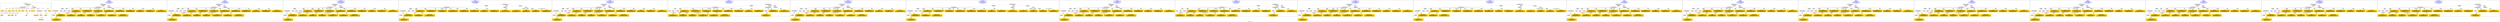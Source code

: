 digraph n0 {
fontcolor="blue"
remincross="true"
label="s04-ima-artworks.xml"
subgraph cluster_0 {
label="1-correct model"
n2[style="filled",color="white",fillcolor="lightgray",label="CulturalHeritageObject1"];
n3[shape="plaintext",style="filled",fillcolor="gold",label="creationDate"];
n4[style="filled",color="white",fillcolor="lightgray",label="Person1"];
n5[shape="plaintext",style="filled",fillcolor="gold",label="galleryLabel"];
n6[shape="plaintext",style="filled",fillcolor="gold",label="dimensions"];
n7[shape="plaintext",style="filled",fillcolor="gold",label="materials"];
n8[shape="plaintext",style="filled",fillcolor="gold",label="creditLine"];
n9[shape="plaintext",style="filled",fillcolor="gold",label="provenance"];
n10[style="filled",color="white",fillcolor="lightgray",label="Concept1"];
n11[shape="plaintext",style="filled",fillcolor="gold",label="title"];
n12[shape="plaintext",style="filled",fillcolor="gold",label="accessionNumber"];
n13[style="filled",color="white",fillcolor="lightgray",label="CulturalHeritageObject2"];
n14[style="filled",color="white",fillcolor="lightgray",label="Document2"];
n15[shape="plaintext",style="filled",fillcolor="gold",label="relatedArtworksTitle"];
n16[style="filled",color="white",fillcolor="lightgray",label="Document1"];
n17[shape="plaintext",style="filled",fillcolor="gold",label="nationality"];
n18[shape="plaintext",style="filled",fillcolor="gold",label="birthDate"];
n19[shape="plaintext",style="filled",fillcolor="gold",label="deathDate"];
n20[shape="plaintext",style="filled",fillcolor="gold",label="artist"];
n21[style="filled",color="white",fillcolor="lightgray",label="EuropeanaAggregation1"];
n22[style="filled",color="white",fillcolor="lightgray",label="WebResource1"];
n23[shape="plaintext",style="filled",fillcolor="gold",label="imageURL"];
n24[shape="plaintext",style="filled",fillcolor="gold",label="values"];
n25[shape="plaintext",style="filled",fillcolor="gold",label="relatedArtworksURL"];
n26[shape="plaintext",style="filled",fillcolor="gold",label="sourceURL"];
}
subgraph cluster_1 {
label="candidate 0\nlink coherence:1.0\nnode coherence:1.0\nconfidence:0.534012434832379\nmapping score:0.6093766939637343\ncost:23.9994\n-precision:0.92-recall:0.92"
n28[style="filled",color="white",fillcolor="lightgray",label="CulturalHeritageObject1"];
n29[style="filled",color="white",fillcolor="lightgray",label="CulturalHeritageObject2"];
n30[style="filled",color="white",fillcolor="lightgray",label="Person1"];
n31[style="filled",color="white",fillcolor="lightgray",label="Concept1"];
n32[style="filled",color="white",fillcolor="lightgray",label="Document1"];
n33[style="filled",color="white",fillcolor="lightgray",label="Document2"];
n34[style="filled",color="white",fillcolor="lightgray",label="EuropeanaAggregation1"];
n35[style="filled",color="white",fillcolor="lightgray",label="WebResource1"];
n36[shape="plaintext",style="filled",fillcolor="gold",label="artist\n[Person,nameOfThePerson,0.479]\n[Document,classLink,0.297]\n[CulturalHeritageObject,provenance,0.137]\n[CulturalHeritageObject,description,0.088]"];
n37[shape="plaintext",style="filled",fillcolor="gold",label="birthDate\n[Person,dateOfBirth,0.475]\n[Person,dateOfDeath,0.254]\n[CulturalHeritageObject,created,0.227]\n[Person,biographicalInformation,0.044]"];
n38[shape="plaintext",style="filled",fillcolor="gold",label="title\n[CulturalHeritageObject,title,0.363]\n[Document,classLink,0.247]\n[CulturalHeritageObject,description,0.242]\n[Person,biographicalInformation,0.147]"];
n39[shape="plaintext",style="filled",fillcolor="gold",label="deathDate\n[Person,dateOfDeath,0.402]\n[CulturalHeritageObject,created,0.318]\n[Person,dateOfBirth,0.229]\n[CulturalHeritageObject,title,0.051]"];
n40[shape="plaintext",style="filled",fillcolor="gold",label="accessionNumber\n[CulturalHeritageObject,accessionNumber,0.984]\n[CulturalHeritageObject,extent,0.016]\n[CulturalHeritageObject,provenance,0.0]\n[WebResource,classLink,0.0]"];
n41[shape="plaintext",style="filled",fillcolor="gold",label="materials\n[CulturalHeritageObject,medium,0.816]\n[CulturalHeritageObject,description,0.067]\n[Concept,prefLabel,0.059]\n[Person,biographicalInformation,0.058]"];
n42[shape="plaintext",style="filled",fillcolor="gold",label="nationality\n[Person,countryAssociatedWithThePerson,0.754]\n[Concept,prefLabel,0.109]\n[CulturalHeritageObject,provenance,0.083]\n[CulturalHeritageObject,title,0.053]"];
n43[shape="plaintext",style="filled",fillcolor="gold",label="relatedArtworksURL\n[WebResource,classLink,0.515]\n[Document,classLink,0.36]\n[CulturalHeritageObject,provenance,0.083]\n[CulturalHeritageObject,accessionNumber,0.043]"];
n44[shape="plaintext",style="filled",fillcolor="gold",label="dimensions\n[CulturalHeritageObject,extent,0.612]\n[CulturalHeritageObject,accessionNumber,0.171]\n[CulturalHeritageObject,medium,0.112]\n[CulturalHeritageObject,description,0.105]"];
n45[shape="plaintext",style="filled",fillcolor="gold",label="galleryLabel\n[Person,biographicalInformation,0.411]\n[CulturalHeritageObject,description,0.383]\n[CulturalHeritageObject,title,0.143]\n[CulturalHeritageObject,provenance,0.063]"];
n46[shape="plaintext",style="filled",fillcolor="gold",label="provenance\n[CulturalHeritageObject,provenance,0.498]\n[CulturalHeritageObject,description,0.185]\n[CulturalHeritageObject,title,0.159]\n[Person,biographicalInformation,0.158]"];
n47[shape="plaintext",style="filled",fillcolor="gold",label="values\n[Concept,prefLabel,0.372]\n[CulturalHeritageObject,description,0.267]\n[CulturalHeritageObject,title,0.247]\n[Person,biographicalInformation,0.114]"];
n48[shape="plaintext",style="filled",fillcolor="gold",label="creationDate\n[Person,dateOfBirth,0.446]\n[CulturalHeritageObject,created,0.313]\n[Person,dateOfDeath,0.137]\n[Person,biographicalInformation,0.103]"];
n49[shape="plaintext",style="filled",fillcolor="gold",label="sourceURL\n[WebResource,classLink,0.501]\n[Document,classLink,0.375]\n[CulturalHeritageObject,provenance,0.084]\n[Concept,prefLabel,0.04]"];
n50[shape="plaintext",style="filled",fillcolor="gold",label="creditLine\n[CulturalHeritageObject,provenance,0.666]\n[CulturalHeritageObject,title,0.126]\n[CulturalHeritageObject,description,0.117]\n[Document,classLink,0.092]"];
n51[shape="plaintext",style="filled",fillcolor="gold",label="relatedArtworksTitle\n[CulturalHeritageObject,title,0.344]\n[Document,classLink,0.287]\n[CulturalHeritageObject,description,0.236]\n[Person,biographicalInformation,0.134]"];
n52[shape="plaintext",style="filled",fillcolor="gold",label="imageURL\n[WebResource,classLink,0.882]\n[Document,classLink,0.104]\n[CulturalHeritageObject,description,0.009]\n[CulturalHeritageObject,accessionNumber,0.006]"];
}
subgraph cluster_2 {
label="candidate 1\nlink coherence:1.0\nnode coherence:1.0\nconfidence:0.5272546018701482\nmapping score:0.6071240829763239\ncost:23.9994\n-precision:0.83-recall:0.83"
n54[style="filled",color="white",fillcolor="lightgray",label="CulturalHeritageObject1"];
n55[style="filled",color="white",fillcolor="lightgray",label="CulturalHeritageObject2"];
n56[style="filled",color="white",fillcolor="lightgray",label="Person1"];
n57[style="filled",color="white",fillcolor="lightgray",label="Concept1"];
n58[style="filled",color="white",fillcolor="lightgray",label="Document1"];
n59[style="filled",color="white",fillcolor="lightgray",label="Document2"];
n60[style="filled",color="white",fillcolor="lightgray",label="EuropeanaAggregation1"];
n61[style="filled",color="white",fillcolor="lightgray",label="WebResource1"];
n62[shape="plaintext",style="filled",fillcolor="gold",label="artist\n[Person,nameOfThePerson,0.479]\n[Document,classLink,0.297]\n[CulturalHeritageObject,provenance,0.137]\n[CulturalHeritageObject,description,0.088]"];
n63[shape="plaintext",style="filled",fillcolor="gold",label="creationDate\n[Person,dateOfBirth,0.446]\n[CulturalHeritageObject,created,0.313]\n[Person,dateOfDeath,0.137]\n[Person,biographicalInformation,0.103]"];
n64[shape="plaintext",style="filled",fillcolor="gold",label="title\n[CulturalHeritageObject,title,0.363]\n[Document,classLink,0.247]\n[CulturalHeritageObject,description,0.242]\n[Person,biographicalInformation,0.147]"];
n65[shape="plaintext",style="filled",fillcolor="gold",label="deathDate\n[Person,dateOfDeath,0.402]\n[CulturalHeritageObject,created,0.318]\n[Person,dateOfBirth,0.229]\n[CulturalHeritageObject,title,0.051]"];
n66[shape="plaintext",style="filled",fillcolor="gold",label="accessionNumber\n[CulturalHeritageObject,accessionNumber,0.984]\n[CulturalHeritageObject,extent,0.016]\n[CulturalHeritageObject,provenance,0.0]\n[WebResource,classLink,0.0]"];
n67[shape="plaintext",style="filled",fillcolor="gold",label="materials\n[CulturalHeritageObject,medium,0.816]\n[CulturalHeritageObject,description,0.067]\n[Concept,prefLabel,0.059]\n[Person,biographicalInformation,0.058]"];
n68[shape="plaintext",style="filled",fillcolor="gold",label="nationality\n[Person,countryAssociatedWithThePerson,0.754]\n[Concept,prefLabel,0.109]\n[CulturalHeritageObject,provenance,0.083]\n[CulturalHeritageObject,title,0.053]"];
n69[shape="plaintext",style="filled",fillcolor="gold",label="relatedArtworksURL\n[WebResource,classLink,0.515]\n[Document,classLink,0.36]\n[CulturalHeritageObject,provenance,0.083]\n[CulturalHeritageObject,accessionNumber,0.043]"];
n70[shape="plaintext",style="filled",fillcolor="gold",label="dimensions\n[CulturalHeritageObject,extent,0.612]\n[CulturalHeritageObject,accessionNumber,0.171]\n[CulturalHeritageObject,medium,0.112]\n[CulturalHeritageObject,description,0.105]"];
n71[shape="plaintext",style="filled",fillcolor="gold",label="galleryLabel\n[Person,biographicalInformation,0.411]\n[CulturalHeritageObject,description,0.383]\n[CulturalHeritageObject,title,0.143]\n[CulturalHeritageObject,provenance,0.063]"];
n72[shape="plaintext",style="filled",fillcolor="gold",label="provenance\n[CulturalHeritageObject,provenance,0.498]\n[CulturalHeritageObject,description,0.185]\n[CulturalHeritageObject,title,0.159]\n[Person,biographicalInformation,0.158]"];
n73[shape="plaintext",style="filled",fillcolor="gold",label="values\n[Concept,prefLabel,0.372]\n[CulturalHeritageObject,description,0.267]\n[CulturalHeritageObject,title,0.247]\n[Person,biographicalInformation,0.114]"];
n74[shape="plaintext",style="filled",fillcolor="gold",label="birthDate\n[Person,dateOfBirth,0.475]\n[Person,dateOfDeath,0.254]\n[CulturalHeritageObject,created,0.227]\n[Person,biographicalInformation,0.044]"];
n75[shape="plaintext",style="filled",fillcolor="gold",label="sourceURL\n[WebResource,classLink,0.501]\n[Document,classLink,0.375]\n[CulturalHeritageObject,provenance,0.084]\n[Concept,prefLabel,0.04]"];
n76[shape="plaintext",style="filled",fillcolor="gold",label="creditLine\n[CulturalHeritageObject,provenance,0.666]\n[CulturalHeritageObject,title,0.126]\n[CulturalHeritageObject,description,0.117]\n[Document,classLink,0.092]"];
n77[shape="plaintext",style="filled",fillcolor="gold",label="relatedArtworksTitle\n[CulturalHeritageObject,title,0.344]\n[Document,classLink,0.287]\n[CulturalHeritageObject,description,0.236]\n[Person,biographicalInformation,0.134]"];
n78[shape="plaintext",style="filled",fillcolor="gold",label="imageURL\n[WebResource,classLink,0.882]\n[Document,classLink,0.104]\n[CulturalHeritageObject,description,0.009]\n[CulturalHeritageObject,accessionNumber,0.006]"];
}
subgraph cluster_3 {
label="candidate 10\nlink coherence:0.9583333333333334\nnode coherence:1.0\nconfidence:0.534012434832379\nmapping score:0.6093766939637343\ncost:123.009562\n-precision:0.92-recall:0.92"
n80[style="filled",color="white",fillcolor="lightgray",label="CulturalHeritageObject1"];
n81[style="filled",color="white",fillcolor="lightgray",label="CulturalHeritageObject2"];
n82[style="filled",color="white",fillcolor="lightgray",label="Person1"];
n83[style="filled",color="white",fillcolor="lightgray",label="Concept1"];
n84[style="filled",color="white",fillcolor="lightgray",label="Document1"];
n85[style="filled",color="white",fillcolor="lightgray",label="Document2"];
n86[style="filled",color="white",fillcolor="lightgray",label="EuropeanaAggregation1"];
n87[style="filled",color="white",fillcolor="lightgray",label="WebResource1"];
n88[shape="plaintext",style="filled",fillcolor="gold",label="artist\n[Person,nameOfThePerson,0.479]\n[Document,classLink,0.297]\n[CulturalHeritageObject,provenance,0.137]\n[CulturalHeritageObject,description,0.088]"];
n89[shape="plaintext",style="filled",fillcolor="gold",label="birthDate\n[Person,dateOfBirth,0.475]\n[Person,dateOfDeath,0.254]\n[CulturalHeritageObject,created,0.227]\n[Person,biographicalInformation,0.044]"];
n90[shape="plaintext",style="filled",fillcolor="gold",label="title\n[CulturalHeritageObject,title,0.363]\n[Document,classLink,0.247]\n[CulturalHeritageObject,description,0.242]\n[Person,biographicalInformation,0.147]"];
n91[shape="plaintext",style="filled",fillcolor="gold",label="deathDate\n[Person,dateOfDeath,0.402]\n[CulturalHeritageObject,created,0.318]\n[Person,dateOfBirth,0.229]\n[CulturalHeritageObject,title,0.051]"];
n92[shape="plaintext",style="filled",fillcolor="gold",label="accessionNumber\n[CulturalHeritageObject,accessionNumber,0.984]\n[CulturalHeritageObject,extent,0.016]\n[CulturalHeritageObject,provenance,0.0]\n[WebResource,classLink,0.0]"];
n93[shape="plaintext",style="filled",fillcolor="gold",label="materials\n[CulturalHeritageObject,medium,0.816]\n[CulturalHeritageObject,description,0.067]\n[Concept,prefLabel,0.059]\n[Person,biographicalInformation,0.058]"];
n94[shape="plaintext",style="filled",fillcolor="gold",label="nationality\n[Person,countryAssociatedWithThePerson,0.754]\n[Concept,prefLabel,0.109]\n[CulturalHeritageObject,provenance,0.083]\n[CulturalHeritageObject,title,0.053]"];
n95[shape="plaintext",style="filled",fillcolor="gold",label="relatedArtworksURL\n[WebResource,classLink,0.515]\n[Document,classLink,0.36]\n[CulturalHeritageObject,provenance,0.083]\n[CulturalHeritageObject,accessionNumber,0.043]"];
n96[shape="plaintext",style="filled",fillcolor="gold",label="dimensions\n[CulturalHeritageObject,extent,0.612]\n[CulturalHeritageObject,accessionNumber,0.171]\n[CulturalHeritageObject,medium,0.112]\n[CulturalHeritageObject,description,0.105]"];
n97[shape="plaintext",style="filled",fillcolor="gold",label="galleryLabel\n[Person,biographicalInformation,0.411]\n[CulturalHeritageObject,description,0.383]\n[CulturalHeritageObject,title,0.143]\n[CulturalHeritageObject,provenance,0.063]"];
n98[shape="plaintext",style="filled",fillcolor="gold",label="provenance\n[CulturalHeritageObject,provenance,0.498]\n[CulturalHeritageObject,description,0.185]\n[CulturalHeritageObject,title,0.159]\n[Person,biographicalInformation,0.158]"];
n99[shape="plaintext",style="filled",fillcolor="gold",label="values\n[Concept,prefLabel,0.372]\n[CulturalHeritageObject,description,0.267]\n[CulturalHeritageObject,title,0.247]\n[Person,biographicalInformation,0.114]"];
n100[shape="plaintext",style="filled",fillcolor="gold",label="creationDate\n[Person,dateOfBirth,0.446]\n[CulturalHeritageObject,created,0.313]\n[Person,dateOfDeath,0.137]\n[Person,biographicalInformation,0.103]"];
n101[shape="plaintext",style="filled",fillcolor="gold",label="sourceURL\n[WebResource,classLink,0.501]\n[Document,classLink,0.375]\n[CulturalHeritageObject,provenance,0.084]\n[Concept,prefLabel,0.04]"];
n102[shape="plaintext",style="filled",fillcolor="gold",label="creditLine\n[CulturalHeritageObject,provenance,0.666]\n[CulturalHeritageObject,title,0.126]\n[CulturalHeritageObject,description,0.117]\n[Document,classLink,0.092]"];
n103[shape="plaintext",style="filled",fillcolor="gold",label="relatedArtworksTitle\n[CulturalHeritageObject,title,0.344]\n[Document,classLink,0.287]\n[CulturalHeritageObject,description,0.236]\n[Person,biographicalInformation,0.134]"];
n104[shape="plaintext",style="filled",fillcolor="gold",label="imageURL\n[WebResource,classLink,0.882]\n[Document,classLink,0.104]\n[CulturalHeritageObject,description,0.009]\n[CulturalHeritageObject,accessionNumber,0.006]"];
}
subgraph cluster_4 {
label="candidate 11\nlink coherence:0.9583333333333334\nnode coherence:1.0\nconfidence:0.534012434832379\nmapping score:0.6093766939637343\ncost:123.009602\n-precision:0.88-recall:0.88"
n106[style="filled",color="white",fillcolor="lightgray",label="CulturalHeritageObject1"];
n107[style="filled",color="white",fillcolor="lightgray",label="CulturalHeritageObject2"];
n108[style="filled",color="white",fillcolor="lightgray",label="Concept1"];
n109[style="filled",color="white",fillcolor="lightgray",label="Document1"];
n110[style="filled",color="white",fillcolor="lightgray",label="Document2"];
n111[style="filled",color="white",fillcolor="lightgray",label="EuropeanaAggregation1"];
n112[style="filled",color="white",fillcolor="lightgray",label="WebResource1"];
n113[style="filled",color="white",fillcolor="lightgray",label="Person1"];
n114[shape="plaintext",style="filled",fillcolor="gold",label="artist\n[Person,nameOfThePerson,0.479]\n[Document,classLink,0.297]\n[CulturalHeritageObject,provenance,0.137]\n[CulturalHeritageObject,description,0.088]"];
n115[shape="plaintext",style="filled",fillcolor="gold",label="birthDate\n[Person,dateOfBirth,0.475]\n[Person,dateOfDeath,0.254]\n[CulturalHeritageObject,created,0.227]\n[Person,biographicalInformation,0.044]"];
n116[shape="plaintext",style="filled",fillcolor="gold",label="title\n[CulturalHeritageObject,title,0.363]\n[Document,classLink,0.247]\n[CulturalHeritageObject,description,0.242]\n[Person,biographicalInformation,0.147]"];
n117[shape="plaintext",style="filled",fillcolor="gold",label="deathDate\n[Person,dateOfDeath,0.402]\n[CulturalHeritageObject,created,0.318]\n[Person,dateOfBirth,0.229]\n[CulturalHeritageObject,title,0.051]"];
n118[shape="plaintext",style="filled",fillcolor="gold",label="accessionNumber\n[CulturalHeritageObject,accessionNumber,0.984]\n[CulturalHeritageObject,extent,0.016]\n[CulturalHeritageObject,provenance,0.0]\n[WebResource,classLink,0.0]"];
n119[shape="plaintext",style="filled",fillcolor="gold",label="materials\n[CulturalHeritageObject,medium,0.816]\n[CulturalHeritageObject,description,0.067]\n[Concept,prefLabel,0.059]\n[Person,biographicalInformation,0.058]"];
n120[shape="plaintext",style="filled",fillcolor="gold",label="nationality\n[Person,countryAssociatedWithThePerson,0.754]\n[Concept,prefLabel,0.109]\n[CulturalHeritageObject,provenance,0.083]\n[CulturalHeritageObject,title,0.053]"];
n121[shape="plaintext",style="filled",fillcolor="gold",label="relatedArtworksURL\n[WebResource,classLink,0.515]\n[Document,classLink,0.36]\n[CulturalHeritageObject,provenance,0.083]\n[CulturalHeritageObject,accessionNumber,0.043]"];
n122[shape="plaintext",style="filled",fillcolor="gold",label="dimensions\n[CulturalHeritageObject,extent,0.612]\n[CulturalHeritageObject,accessionNumber,0.171]\n[CulturalHeritageObject,medium,0.112]\n[CulturalHeritageObject,description,0.105]"];
n123[shape="plaintext",style="filled",fillcolor="gold",label="galleryLabel\n[Person,biographicalInformation,0.411]\n[CulturalHeritageObject,description,0.383]\n[CulturalHeritageObject,title,0.143]\n[CulturalHeritageObject,provenance,0.063]"];
n124[shape="plaintext",style="filled",fillcolor="gold",label="provenance\n[CulturalHeritageObject,provenance,0.498]\n[CulturalHeritageObject,description,0.185]\n[CulturalHeritageObject,title,0.159]\n[Person,biographicalInformation,0.158]"];
n125[shape="plaintext",style="filled",fillcolor="gold",label="values\n[Concept,prefLabel,0.372]\n[CulturalHeritageObject,description,0.267]\n[CulturalHeritageObject,title,0.247]\n[Person,biographicalInformation,0.114]"];
n126[shape="plaintext",style="filled",fillcolor="gold",label="creationDate\n[Person,dateOfBirth,0.446]\n[CulturalHeritageObject,created,0.313]\n[Person,dateOfDeath,0.137]\n[Person,biographicalInformation,0.103]"];
n127[shape="plaintext",style="filled",fillcolor="gold",label="sourceURL\n[WebResource,classLink,0.501]\n[Document,classLink,0.375]\n[CulturalHeritageObject,provenance,0.084]\n[Concept,prefLabel,0.04]"];
n128[shape="plaintext",style="filled",fillcolor="gold",label="creditLine\n[CulturalHeritageObject,provenance,0.666]\n[CulturalHeritageObject,title,0.126]\n[CulturalHeritageObject,description,0.117]\n[Document,classLink,0.092]"];
n129[shape="plaintext",style="filled",fillcolor="gold",label="relatedArtworksTitle\n[CulturalHeritageObject,title,0.344]\n[Document,classLink,0.287]\n[CulturalHeritageObject,description,0.236]\n[Person,biographicalInformation,0.134]"];
n130[shape="plaintext",style="filled",fillcolor="gold",label="imageURL\n[WebResource,classLink,0.882]\n[Document,classLink,0.104]\n[CulturalHeritageObject,description,0.009]\n[CulturalHeritageObject,accessionNumber,0.006]"];
}
subgraph cluster_5 {
label="candidate 12\nlink coherence:0.9583333333333334\nnode coherence:1.0\nconfidence:0.5272546018701482\nmapping score:0.6071240829763239\ncost:23.99939\n-precision:0.79-recall:0.79"
n132[style="filled",color="white",fillcolor="lightgray",label="CulturalHeritageObject1"];
n133[style="filled",color="white",fillcolor="lightgray",label="CulturalHeritageObject2"];
n134[style="filled",color="white",fillcolor="lightgray",label="Person1"];
n135[style="filled",color="white",fillcolor="lightgray",label="Concept1"];
n136[style="filled",color="white",fillcolor="lightgray",label="Document1"];
n137[style="filled",color="white",fillcolor="lightgray",label="Document2"];
n138[style="filled",color="white",fillcolor="lightgray",label="EuropeanaAggregation1"];
n139[style="filled",color="white",fillcolor="lightgray",label="WebResource1"];
n140[shape="plaintext",style="filled",fillcolor="gold",label="artist\n[Person,nameOfThePerson,0.479]\n[Document,classLink,0.297]\n[CulturalHeritageObject,provenance,0.137]\n[CulturalHeritageObject,description,0.088]"];
n141[shape="plaintext",style="filled",fillcolor="gold",label="creationDate\n[Person,dateOfBirth,0.446]\n[CulturalHeritageObject,created,0.313]\n[Person,dateOfDeath,0.137]\n[Person,biographicalInformation,0.103]"];
n142[shape="plaintext",style="filled",fillcolor="gold",label="title\n[CulturalHeritageObject,title,0.363]\n[Document,classLink,0.247]\n[CulturalHeritageObject,description,0.242]\n[Person,biographicalInformation,0.147]"];
n143[shape="plaintext",style="filled",fillcolor="gold",label="deathDate\n[Person,dateOfDeath,0.402]\n[CulturalHeritageObject,created,0.318]\n[Person,dateOfBirth,0.229]\n[CulturalHeritageObject,title,0.051]"];
n144[shape="plaintext",style="filled",fillcolor="gold",label="accessionNumber\n[CulturalHeritageObject,accessionNumber,0.984]\n[CulturalHeritageObject,extent,0.016]\n[CulturalHeritageObject,provenance,0.0]\n[WebResource,classLink,0.0]"];
n145[shape="plaintext",style="filled",fillcolor="gold",label="materials\n[CulturalHeritageObject,medium,0.816]\n[CulturalHeritageObject,description,0.067]\n[Concept,prefLabel,0.059]\n[Person,biographicalInformation,0.058]"];
n146[shape="plaintext",style="filled",fillcolor="gold",label="nationality\n[Person,countryAssociatedWithThePerson,0.754]\n[Concept,prefLabel,0.109]\n[CulturalHeritageObject,provenance,0.083]\n[CulturalHeritageObject,title,0.053]"];
n147[shape="plaintext",style="filled",fillcolor="gold",label="relatedArtworksURL\n[WebResource,classLink,0.515]\n[Document,classLink,0.36]\n[CulturalHeritageObject,provenance,0.083]\n[CulturalHeritageObject,accessionNumber,0.043]"];
n148[shape="plaintext",style="filled",fillcolor="gold",label="dimensions\n[CulturalHeritageObject,extent,0.612]\n[CulturalHeritageObject,accessionNumber,0.171]\n[CulturalHeritageObject,medium,0.112]\n[CulturalHeritageObject,description,0.105]"];
n149[shape="plaintext",style="filled",fillcolor="gold",label="galleryLabel\n[Person,biographicalInformation,0.411]\n[CulturalHeritageObject,description,0.383]\n[CulturalHeritageObject,title,0.143]\n[CulturalHeritageObject,provenance,0.063]"];
n150[shape="plaintext",style="filled",fillcolor="gold",label="provenance\n[CulturalHeritageObject,provenance,0.498]\n[CulturalHeritageObject,description,0.185]\n[CulturalHeritageObject,title,0.159]\n[Person,biographicalInformation,0.158]"];
n151[shape="plaintext",style="filled",fillcolor="gold",label="values\n[Concept,prefLabel,0.372]\n[CulturalHeritageObject,description,0.267]\n[CulturalHeritageObject,title,0.247]\n[Person,biographicalInformation,0.114]"];
n152[shape="plaintext",style="filled",fillcolor="gold",label="birthDate\n[Person,dateOfBirth,0.475]\n[Person,dateOfDeath,0.254]\n[CulturalHeritageObject,created,0.227]\n[Person,biographicalInformation,0.044]"];
n153[shape="plaintext",style="filled",fillcolor="gold",label="sourceURL\n[WebResource,classLink,0.501]\n[Document,classLink,0.375]\n[CulturalHeritageObject,provenance,0.084]\n[Concept,prefLabel,0.04]"];
n154[shape="plaintext",style="filled",fillcolor="gold",label="creditLine\n[CulturalHeritageObject,provenance,0.666]\n[CulturalHeritageObject,title,0.126]\n[CulturalHeritageObject,description,0.117]\n[Document,classLink,0.092]"];
n155[shape="plaintext",style="filled",fillcolor="gold",label="relatedArtworksTitle\n[CulturalHeritageObject,title,0.344]\n[Document,classLink,0.287]\n[CulturalHeritageObject,description,0.236]\n[Person,biographicalInformation,0.134]"];
n156[shape="plaintext",style="filled",fillcolor="gold",label="imageURL\n[WebResource,classLink,0.882]\n[Document,classLink,0.104]\n[CulturalHeritageObject,description,0.009]\n[CulturalHeritageObject,accessionNumber,0.006]"];
}
subgraph cluster_6 {
label="candidate 13\nlink coherence:0.9583333333333334\nnode coherence:1.0\nconfidence:0.5272546018701482\nmapping score:0.6071240829763239\ncost:123.009422\n-precision:0.79-recall:0.79"
n158[style="filled",color="white",fillcolor="lightgray",label="CulturalHeritageObject1"];
n159[style="filled",color="white",fillcolor="lightgray",label="Person1"];
n160[style="filled",color="white",fillcolor="lightgray",label="Concept1"];
n161[style="filled",color="white",fillcolor="lightgray",label="Document1"];
n162[style="filled",color="white",fillcolor="lightgray",label="CulturalHeritageObject2"];
n163[style="filled",color="white",fillcolor="lightgray",label="Document2"];
n164[style="filled",color="white",fillcolor="lightgray",label="EuropeanaAggregation1"];
n165[style="filled",color="white",fillcolor="lightgray",label="WebResource1"];
n166[shape="plaintext",style="filled",fillcolor="gold",label="artist\n[Person,nameOfThePerson,0.479]\n[Document,classLink,0.297]\n[CulturalHeritageObject,provenance,0.137]\n[CulturalHeritageObject,description,0.088]"];
n167[shape="plaintext",style="filled",fillcolor="gold",label="creationDate\n[Person,dateOfBirth,0.446]\n[CulturalHeritageObject,created,0.313]\n[Person,dateOfDeath,0.137]\n[Person,biographicalInformation,0.103]"];
n168[shape="plaintext",style="filled",fillcolor="gold",label="title\n[CulturalHeritageObject,title,0.363]\n[Document,classLink,0.247]\n[CulturalHeritageObject,description,0.242]\n[Person,biographicalInformation,0.147]"];
n169[shape="plaintext",style="filled",fillcolor="gold",label="deathDate\n[Person,dateOfDeath,0.402]\n[CulturalHeritageObject,created,0.318]\n[Person,dateOfBirth,0.229]\n[CulturalHeritageObject,title,0.051]"];
n170[shape="plaintext",style="filled",fillcolor="gold",label="accessionNumber\n[CulturalHeritageObject,accessionNumber,0.984]\n[CulturalHeritageObject,extent,0.016]\n[CulturalHeritageObject,provenance,0.0]\n[WebResource,classLink,0.0]"];
n171[shape="plaintext",style="filled",fillcolor="gold",label="materials\n[CulturalHeritageObject,medium,0.816]\n[CulturalHeritageObject,description,0.067]\n[Concept,prefLabel,0.059]\n[Person,biographicalInformation,0.058]"];
n172[shape="plaintext",style="filled",fillcolor="gold",label="nationality\n[Person,countryAssociatedWithThePerson,0.754]\n[Concept,prefLabel,0.109]\n[CulturalHeritageObject,provenance,0.083]\n[CulturalHeritageObject,title,0.053]"];
n173[shape="plaintext",style="filled",fillcolor="gold",label="relatedArtworksURL\n[WebResource,classLink,0.515]\n[Document,classLink,0.36]\n[CulturalHeritageObject,provenance,0.083]\n[CulturalHeritageObject,accessionNumber,0.043]"];
n174[shape="plaintext",style="filled",fillcolor="gold",label="dimensions\n[CulturalHeritageObject,extent,0.612]\n[CulturalHeritageObject,accessionNumber,0.171]\n[CulturalHeritageObject,medium,0.112]\n[CulturalHeritageObject,description,0.105]"];
n175[shape="plaintext",style="filled",fillcolor="gold",label="galleryLabel\n[Person,biographicalInformation,0.411]\n[CulturalHeritageObject,description,0.383]\n[CulturalHeritageObject,title,0.143]\n[CulturalHeritageObject,provenance,0.063]"];
n176[shape="plaintext",style="filled",fillcolor="gold",label="provenance\n[CulturalHeritageObject,provenance,0.498]\n[CulturalHeritageObject,description,0.185]\n[CulturalHeritageObject,title,0.159]\n[Person,biographicalInformation,0.158]"];
n177[shape="plaintext",style="filled",fillcolor="gold",label="values\n[Concept,prefLabel,0.372]\n[CulturalHeritageObject,description,0.267]\n[CulturalHeritageObject,title,0.247]\n[Person,biographicalInformation,0.114]"];
n178[shape="plaintext",style="filled",fillcolor="gold",label="birthDate\n[Person,dateOfBirth,0.475]\n[Person,dateOfDeath,0.254]\n[CulturalHeritageObject,created,0.227]\n[Person,biographicalInformation,0.044]"];
n179[shape="plaintext",style="filled",fillcolor="gold",label="sourceURL\n[WebResource,classLink,0.501]\n[Document,classLink,0.375]\n[CulturalHeritageObject,provenance,0.084]\n[Concept,prefLabel,0.04]"];
n180[shape="plaintext",style="filled",fillcolor="gold",label="creditLine\n[CulturalHeritageObject,provenance,0.666]\n[CulturalHeritageObject,title,0.126]\n[CulturalHeritageObject,description,0.117]\n[Document,classLink,0.092]"];
n181[shape="plaintext",style="filled",fillcolor="gold",label="relatedArtworksTitle\n[CulturalHeritageObject,title,0.344]\n[Document,classLink,0.287]\n[CulturalHeritageObject,description,0.236]\n[Person,biographicalInformation,0.134]"];
n182[shape="plaintext",style="filled",fillcolor="gold",label="imageURL\n[WebResource,classLink,0.882]\n[Document,classLink,0.104]\n[CulturalHeritageObject,description,0.009]\n[CulturalHeritageObject,accessionNumber,0.006]"];
}
subgraph cluster_7 {
label="candidate 14\nlink coherence:0.9583333333333334\nnode coherence:1.0\nconfidence:0.5272546018701482\nmapping score:0.6071240829763239\ncost:123.009562\n-precision:0.83-recall:0.83"
n184[style="filled",color="white",fillcolor="lightgray",label="CulturalHeritageObject1"];
n185[style="filled",color="white",fillcolor="lightgray",label="CulturalHeritageObject2"];
n186[style="filled",color="white",fillcolor="lightgray",label="Person1"];
n187[style="filled",color="white",fillcolor="lightgray",label="Concept1"];
n188[style="filled",color="white",fillcolor="lightgray",label="Document1"];
n189[style="filled",color="white",fillcolor="lightgray",label="Document2"];
n190[style="filled",color="white",fillcolor="lightgray",label="EuropeanaAggregation1"];
n191[style="filled",color="white",fillcolor="lightgray",label="WebResource1"];
n192[shape="plaintext",style="filled",fillcolor="gold",label="artist\n[Person,nameOfThePerson,0.479]\n[Document,classLink,0.297]\n[CulturalHeritageObject,provenance,0.137]\n[CulturalHeritageObject,description,0.088]"];
n193[shape="plaintext",style="filled",fillcolor="gold",label="creationDate\n[Person,dateOfBirth,0.446]\n[CulturalHeritageObject,created,0.313]\n[Person,dateOfDeath,0.137]\n[Person,biographicalInformation,0.103]"];
n194[shape="plaintext",style="filled",fillcolor="gold",label="title\n[CulturalHeritageObject,title,0.363]\n[Document,classLink,0.247]\n[CulturalHeritageObject,description,0.242]\n[Person,biographicalInformation,0.147]"];
n195[shape="plaintext",style="filled",fillcolor="gold",label="deathDate\n[Person,dateOfDeath,0.402]\n[CulturalHeritageObject,created,0.318]\n[Person,dateOfBirth,0.229]\n[CulturalHeritageObject,title,0.051]"];
n196[shape="plaintext",style="filled",fillcolor="gold",label="accessionNumber\n[CulturalHeritageObject,accessionNumber,0.984]\n[CulturalHeritageObject,extent,0.016]\n[CulturalHeritageObject,provenance,0.0]\n[WebResource,classLink,0.0]"];
n197[shape="plaintext",style="filled",fillcolor="gold",label="materials\n[CulturalHeritageObject,medium,0.816]\n[CulturalHeritageObject,description,0.067]\n[Concept,prefLabel,0.059]\n[Person,biographicalInformation,0.058]"];
n198[shape="plaintext",style="filled",fillcolor="gold",label="nationality\n[Person,countryAssociatedWithThePerson,0.754]\n[Concept,prefLabel,0.109]\n[CulturalHeritageObject,provenance,0.083]\n[CulturalHeritageObject,title,0.053]"];
n199[shape="plaintext",style="filled",fillcolor="gold",label="relatedArtworksURL\n[WebResource,classLink,0.515]\n[Document,classLink,0.36]\n[CulturalHeritageObject,provenance,0.083]\n[CulturalHeritageObject,accessionNumber,0.043]"];
n200[shape="plaintext",style="filled",fillcolor="gold",label="dimensions\n[CulturalHeritageObject,extent,0.612]\n[CulturalHeritageObject,accessionNumber,0.171]\n[CulturalHeritageObject,medium,0.112]\n[CulturalHeritageObject,description,0.105]"];
n201[shape="plaintext",style="filled",fillcolor="gold",label="galleryLabel\n[Person,biographicalInformation,0.411]\n[CulturalHeritageObject,description,0.383]\n[CulturalHeritageObject,title,0.143]\n[CulturalHeritageObject,provenance,0.063]"];
n202[shape="plaintext",style="filled",fillcolor="gold",label="provenance\n[CulturalHeritageObject,provenance,0.498]\n[CulturalHeritageObject,description,0.185]\n[CulturalHeritageObject,title,0.159]\n[Person,biographicalInformation,0.158]"];
n203[shape="plaintext",style="filled",fillcolor="gold",label="values\n[Concept,prefLabel,0.372]\n[CulturalHeritageObject,description,0.267]\n[CulturalHeritageObject,title,0.247]\n[Person,biographicalInformation,0.114]"];
n204[shape="plaintext",style="filled",fillcolor="gold",label="birthDate\n[Person,dateOfBirth,0.475]\n[Person,dateOfDeath,0.254]\n[CulturalHeritageObject,created,0.227]\n[Person,biographicalInformation,0.044]"];
n205[shape="plaintext",style="filled",fillcolor="gold",label="sourceURL\n[WebResource,classLink,0.501]\n[Document,classLink,0.375]\n[CulturalHeritageObject,provenance,0.084]\n[Concept,prefLabel,0.04]"];
n206[shape="plaintext",style="filled",fillcolor="gold",label="creditLine\n[CulturalHeritageObject,provenance,0.666]\n[CulturalHeritageObject,title,0.126]\n[CulturalHeritageObject,description,0.117]\n[Document,classLink,0.092]"];
n207[shape="plaintext",style="filled",fillcolor="gold",label="relatedArtworksTitle\n[CulturalHeritageObject,title,0.344]\n[Document,classLink,0.287]\n[CulturalHeritageObject,description,0.236]\n[Person,biographicalInformation,0.134]"];
n208[shape="plaintext",style="filled",fillcolor="gold",label="imageURL\n[WebResource,classLink,0.882]\n[Document,classLink,0.104]\n[CulturalHeritageObject,description,0.009]\n[CulturalHeritageObject,accessionNumber,0.006]"];
}
subgraph cluster_8 {
label="candidate 15\nlink coherence:0.9583333333333334\nnode coherence:1.0\nconfidence:0.5272546018701482\nmapping score:0.6071240829763239\ncost:123.009602\n-precision:0.79-recall:0.79"
n210[style="filled",color="white",fillcolor="lightgray",label="CulturalHeritageObject1"];
n211[style="filled",color="white",fillcolor="lightgray",label="CulturalHeritageObject2"];
n212[style="filled",color="white",fillcolor="lightgray",label="Concept1"];
n213[style="filled",color="white",fillcolor="lightgray",label="Document1"];
n214[style="filled",color="white",fillcolor="lightgray",label="Document2"];
n215[style="filled",color="white",fillcolor="lightgray",label="EuropeanaAggregation1"];
n216[style="filled",color="white",fillcolor="lightgray",label="WebResource1"];
n217[style="filled",color="white",fillcolor="lightgray",label="Person1"];
n218[shape="plaintext",style="filled",fillcolor="gold",label="artist\n[Person,nameOfThePerson,0.479]\n[Document,classLink,0.297]\n[CulturalHeritageObject,provenance,0.137]\n[CulturalHeritageObject,description,0.088]"];
n219[shape="plaintext",style="filled",fillcolor="gold",label="creationDate\n[Person,dateOfBirth,0.446]\n[CulturalHeritageObject,created,0.313]\n[Person,dateOfDeath,0.137]\n[Person,biographicalInformation,0.103]"];
n220[shape="plaintext",style="filled",fillcolor="gold",label="title\n[CulturalHeritageObject,title,0.363]\n[Document,classLink,0.247]\n[CulturalHeritageObject,description,0.242]\n[Person,biographicalInformation,0.147]"];
n221[shape="plaintext",style="filled",fillcolor="gold",label="deathDate\n[Person,dateOfDeath,0.402]\n[CulturalHeritageObject,created,0.318]\n[Person,dateOfBirth,0.229]\n[CulturalHeritageObject,title,0.051]"];
n222[shape="plaintext",style="filled",fillcolor="gold",label="accessionNumber\n[CulturalHeritageObject,accessionNumber,0.984]\n[CulturalHeritageObject,extent,0.016]\n[CulturalHeritageObject,provenance,0.0]\n[WebResource,classLink,0.0]"];
n223[shape="plaintext",style="filled",fillcolor="gold",label="materials\n[CulturalHeritageObject,medium,0.816]\n[CulturalHeritageObject,description,0.067]\n[Concept,prefLabel,0.059]\n[Person,biographicalInformation,0.058]"];
n224[shape="plaintext",style="filled",fillcolor="gold",label="nationality\n[Person,countryAssociatedWithThePerson,0.754]\n[Concept,prefLabel,0.109]\n[CulturalHeritageObject,provenance,0.083]\n[CulturalHeritageObject,title,0.053]"];
n225[shape="plaintext",style="filled",fillcolor="gold",label="relatedArtworksURL\n[WebResource,classLink,0.515]\n[Document,classLink,0.36]\n[CulturalHeritageObject,provenance,0.083]\n[CulturalHeritageObject,accessionNumber,0.043]"];
n226[shape="plaintext",style="filled",fillcolor="gold",label="dimensions\n[CulturalHeritageObject,extent,0.612]\n[CulturalHeritageObject,accessionNumber,0.171]\n[CulturalHeritageObject,medium,0.112]\n[CulturalHeritageObject,description,0.105]"];
n227[shape="plaintext",style="filled",fillcolor="gold",label="galleryLabel\n[Person,biographicalInformation,0.411]\n[CulturalHeritageObject,description,0.383]\n[CulturalHeritageObject,title,0.143]\n[CulturalHeritageObject,provenance,0.063]"];
n228[shape="plaintext",style="filled",fillcolor="gold",label="provenance\n[CulturalHeritageObject,provenance,0.498]\n[CulturalHeritageObject,description,0.185]\n[CulturalHeritageObject,title,0.159]\n[Person,biographicalInformation,0.158]"];
n229[shape="plaintext",style="filled",fillcolor="gold",label="values\n[Concept,prefLabel,0.372]\n[CulturalHeritageObject,description,0.267]\n[CulturalHeritageObject,title,0.247]\n[Person,biographicalInformation,0.114]"];
n230[shape="plaintext",style="filled",fillcolor="gold",label="birthDate\n[Person,dateOfBirth,0.475]\n[Person,dateOfDeath,0.254]\n[CulturalHeritageObject,created,0.227]\n[Person,biographicalInformation,0.044]"];
n231[shape="plaintext",style="filled",fillcolor="gold",label="sourceURL\n[WebResource,classLink,0.501]\n[Document,classLink,0.375]\n[CulturalHeritageObject,provenance,0.084]\n[Concept,prefLabel,0.04]"];
n232[shape="plaintext",style="filled",fillcolor="gold",label="creditLine\n[CulturalHeritageObject,provenance,0.666]\n[CulturalHeritageObject,title,0.126]\n[CulturalHeritageObject,description,0.117]\n[Document,classLink,0.092]"];
n233[shape="plaintext",style="filled",fillcolor="gold",label="relatedArtworksTitle\n[CulturalHeritageObject,title,0.344]\n[Document,classLink,0.287]\n[CulturalHeritageObject,description,0.236]\n[Person,biographicalInformation,0.134]"];
n234[shape="plaintext",style="filled",fillcolor="gold",label="imageURL\n[WebResource,classLink,0.882]\n[Document,classLink,0.104]\n[CulturalHeritageObject,description,0.009]\n[CulturalHeritageObject,accessionNumber,0.006]"];
}
subgraph cluster_9 {
label="candidate 16\nlink coherence:0.9583333333333334\nnode coherence:1.0\nconfidence:0.5238617040564617\nmapping score:0.6059931170384284\ncost:23.99939\n-precision:0.75-recall:0.75"
n236[style="filled",color="white",fillcolor="lightgray",label="CulturalHeritageObject1"];
n237[style="filled",color="white",fillcolor="lightgray",label="CulturalHeritageObject2"];
n238[style="filled",color="white",fillcolor="lightgray",label="Person1"];
n239[style="filled",color="white",fillcolor="lightgray",label="Concept1"];
n240[style="filled",color="white",fillcolor="lightgray",label="Document1"];
n241[style="filled",color="white",fillcolor="lightgray",label="Document2"];
n242[style="filled",color="white",fillcolor="lightgray",label="EuropeanaAggregation1"];
n243[style="filled",color="white",fillcolor="lightgray",label="WebResource1"];
n244[shape="plaintext",style="filled",fillcolor="gold",label="artist\n[Person,nameOfThePerson,0.479]\n[Document,classLink,0.297]\n[CulturalHeritageObject,provenance,0.137]\n[CulturalHeritageObject,description,0.088]"];
n245[shape="plaintext",style="filled",fillcolor="gold",label="creationDate\n[Person,dateOfBirth,0.446]\n[CulturalHeritageObject,created,0.313]\n[Person,dateOfDeath,0.137]\n[Person,biographicalInformation,0.103]"];
n246[shape="plaintext",style="filled",fillcolor="gold",label="title\n[CulturalHeritageObject,title,0.363]\n[Document,classLink,0.247]\n[CulturalHeritageObject,description,0.242]\n[Person,biographicalInformation,0.147]"];
n247[shape="plaintext",style="filled",fillcolor="gold",label="birthDate\n[Person,dateOfBirth,0.475]\n[Person,dateOfDeath,0.254]\n[CulturalHeritageObject,created,0.227]\n[Person,biographicalInformation,0.044]"];
n248[shape="plaintext",style="filled",fillcolor="gold",label="accessionNumber\n[CulturalHeritageObject,accessionNumber,0.984]\n[CulturalHeritageObject,extent,0.016]\n[CulturalHeritageObject,provenance,0.0]\n[WebResource,classLink,0.0]"];
n249[shape="plaintext",style="filled",fillcolor="gold",label="materials\n[CulturalHeritageObject,medium,0.816]\n[CulturalHeritageObject,description,0.067]\n[Concept,prefLabel,0.059]\n[Person,biographicalInformation,0.058]"];
n250[shape="plaintext",style="filled",fillcolor="gold",label="nationality\n[Person,countryAssociatedWithThePerson,0.754]\n[Concept,prefLabel,0.109]\n[CulturalHeritageObject,provenance,0.083]\n[CulturalHeritageObject,title,0.053]"];
n251[shape="plaintext",style="filled",fillcolor="gold",label="relatedArtworksURL\n[WebResource,classLink,0.515]\n[Document,classLink,0.36]\n[CulturalHeritageObject,provenance,0.083]\n[CulturalHeritageObject,accessionNumber,0.043]"];
n252[shape="plaintext",style="filled",fillcolor="gold",label="dimensions\n[CulturalHeritageObject,extent,0.612]\n[CulturalHeritageObject,accessionNumber,0.171]\n[CulturalHeritageObject,medium,0.112]\n[CulturalHeritageObject,description,0.105]"];
n253[shape="plaintext",style="filled",fillcolor="gold",label="galleryLabel\n[Person,biographicalInformation,0.411]\n[CulturalHeritageObject,description,0.383]\n[CulturalHeritageObject,title,0.143]\n[CulturalHeritageObject,provenance,0.063]"];
n254[shape="plaintext",style="filled",fillcolor="gold",label="provenance\n[CulturalHeritageObject,provenance,0.498]\n[CulturalHeritageObject,description,0.185]\n[CulturalHeritageObject,title,0.159]\n[Person,biographicalInformation,0.158]"];
n255[shape="plaintext",style="filled",fillcolor="gold",label="values\n[Concept,prefLabel,0.372]\n[CulturalHeritageObject,description,0.267]\n[CulturalHeritageObject,title,0.247]\n[Person,biographicalInformation,0.114]"];
n256[shape="plaintext",style="filled",fillcolor="gold",label="deathDate\n[Person,dateOfDeath,0.402]\n[CulturalHeritageObject,created,0.318]\n[Person,dateOfBirth,0.229]\n[CulturalHeritageObject,title,0.051]"];
n257[shape="plaintext",style="filled",fillcolor="gold",label="sourceURL\n[WebResource,classLink,0.501]\n[Document,classLink,0.375]\n[CulturalHeritageObject,provenance,0.084]\n[Concept,prefLabel,0.04]"];
n258[shape="plaintext",style="filled",fillcolor="gold",label="creditLine\n[CulturalHeritageObject,provenance,0.666]\n[CulturalHeritageObject,title,0.126]\n[CulturalHeritageObject,description,0.117]\n[Document,classLink,0.092]"];
n259[shape="plaintext",style="filled",fillcolor="gold",label="relatedArtworksTitle\n[CulturalHeritageObject,title,0.344]\n[Document,classLink,0.287]\n[CulturalHeritageObject,description,0.236]\n[Person,biographicalInformation,0.134]"];
n260[shape="plaintext",style="filled",fillcolor="gold",label="imageURL\n[WebResource,classLink,0.882]\n[Document,classLink,0.104]\n[CulturalHeritageObject,description,0.009]\n[CulturalHeritageObject,accessionNumber,0.006]"];
}
subgraph cluster_10 {
label="candidate 17\nlink coherence:0.9583333333333334\nnode coherence:1.0\nconfidence:0.5238617040564617\nmapping score:0.6059931170384284\ncost:123.009422\n-precision:0.75-recall:0.75"
n262[style="filled",color="white",fillcolor="lightgray",label="CulturalHeritageObject1"];
n263[style="filled",color="white",fillcolor="lightgray",label="Person1"];
n264[style="filled",color="white",fillcolor="lightgray",label="Concept1"];
n265[style="filled",color="white",fillcolor="lightgray",label="Document1"];
n266[style="filled",color="white",fillcolor="lightgray",label="CulturalHeritageObject2"];
n267[style="filled",color="white",fillcolor="lightgray",label="Document2"];
n268[style="filled",color="white",fillcolor="lightgray",label="EuropeanaAggregation1"];
n269[style="filled",color="white",fillcolor="lightgray",label="WebResource1"];
n270[shape="plaintext",style="filled",fillcolor="gold",label="artist\n[Person,nameOfThePerson,0.479]\n[Document,classLink,0.297]\n[CulturalHeritageObject,provenance,0.137]\n[CulturalHeritageObject,description,0.088]"];
n271[shape="plaintext",style="filled",fillcolor="gold",label="creationDate\n[Person,dateOfBirth,0.446]\n[CulturalHeritageObject,created,0.313]\n[Person,dateOfDeath,0.137]\n[Person,biographicalInformation,0.103]"];
n272[shape="plaintext",style="filled",fillcolor="gold",label="title\n[CulturalHeritageObject,title,0.363]\n[Document,classLink,0.247]\n[CulturalHeritageObject,description,0.242]\n[Person,biographicalInformation,0.147]"];
n273[shape="plaintext",style="filled",fillcolor="gold",label="birthDate\n[Person,dateOfBirth,0.475]\n[Person,dateOfDeath,0.254]\n[CulturalHeritageObject,created,0.227]\n[Person,biographicalInformation,0.044]"];
n274[shape="plaintext",style="filled",fillcolor="gold",label="accessionNumber\n[CulturalHeritageObject,accessionNumber,0.984]\n[CulturalHeritageObject,extent,0.016]\n[CulturalHeritageObject,provenance,0.0]\n[WebResource,classLink,0.0]"];
n275[shape="plaintext",style="filled",fillcolor="gold",label="materials\n[CulturalHeritageObject,medium,0.816]\n[CulturalHeritageObject,description,0.067]\n[Concept,prefLabel,0.059]\n[Person,biographicalInformation,0.058]"];
n276[shape="plaintext",style="filled",fillcolor="gold",label="nationality\n[Person,countryAssociatedWithThePerson,0.754]\n[Concept,prefLabel,0.109]\n[CulturalHeritageObject,provenance,0.083]\n[CulturalHeritageObject,title,0.053]"];
n277[shape="plaintext",style="filled",fillcolor="gold",label="relatedArtworksURL\n[WebResource,classLink,0.515]\n[Document,classLink,0.36]\n[CulturalHeritageObject,provenance,0.083]\n[CulturalHeritageObject,accessionNumber,0.043]"];
n278[shape="plaintext",style="filled",fillcolor="gold",label="dimensions\n[CulturalHeritageObject,extent,0.612]\n[CulturalHeritageObject,accessionNumber,0.171]\n[CulturalHeritageObject,medium,0.112]\n[CulturalHeritageObject,description,0.105]"];
n279[shape="plaintext",style="filled",fillcolor="gold",label="galleryLabel\n[Person,biographicalInformation,0.411]\n[CulturalHeritageObject,description,0.383]\n[CulturalHeritageObject,title,0.143]\n[CulturalHeritageObject,provenance,0.063]"];
n280[shape="plaintext",style="filled",fillcolor="gold",label="provenance\n[CulturalHeritageObject,provenance,0.498]\n[CulturalHeritageObject,description,0.185]\n[CulturalHeritageObject,title,0.159]\n[Person,biographicalInformation,0.158]"];
n281[shape="plaintext",style="filled",fillcolor="gold",label="values\n[Concept,prefLabel,0.372]\n[CulturalHeritageObject,description,0.267]\n[CulturalHeritageObject,title,0.247]\n[Person,biographicalInformation,0.114]"];
n282[shape="plaintext",style="filled",fillcolor="gold",label="deathDate\n[Person,dateOfDeath,0.402]\n[CulturalHeritageObject,created,0.318]\n[Person,dateOfBirth,0.229]\n[CulturalHeritageObject,title,0.051]"];
n283[shape="plaintext",style="filled",fillcolor="gold",label="sourceURL\n[WebResource,classLink,0.501]\n[Document,classLink,0.375]\n[CulturalHeritageObject,provenance,0.084]\n[Concept,prefLabel,0.04]"];
n284[shape="plaintext",style="filled",fillcolor="gold",label="creditLine\n[CulturalHeritageObject,provenance,0.666]\n[CulturalHeritageObject,title,0.126]\n[CulturalHeritageObject,description,0.117]\n[Document,classLink,0.092]"];
n285[shape="plaintext",style="filled",fillcolor="gold",label="relatedArtworksTitle\n[CulturalHeritageObject,title,0.344]\n[Document,classLink,0.287]\n[CulturalHeritageObject,description,0.236]\n[Person,biographicalInformation,0.134]"];
n286[shape="plaintext",style="filled",fillcolor="gold",label="imageURL\n[WebResource,classLink,0.882]\n[Document,classLink,0.104]\n[CulturalHeritageObject,description,0.009]\n[CulturalHeritageObject,accessionNumber,0.006]"];
}
subgraph cluster_11 {
label="candidate 18\nlink coherence:0.9583333333333334\nnode coherence:1.0\nconfidence:0.5238617040564617\nmapping score:0.6059931170384284\ncost:123.009562\n-precision:0.79-recall:0.79"
n288[style="filled",color="white",fillcolor="lightgray",label="CulturalHeritageObject1"];
n289[style="filled",color="white",fillcolor="lightgray",label="CulturalHeritageObject2"];
n290[style="filled",color="white",fillcolor="lightgray",label="Person1"];
n291[style="filled",color="white",fillcolor="lightgray",label="Concept1"];
n292[style="filled",color="white",fillcolor="lightgray",label="Document1"];
n293[style="filled",color="white",fillcolor="lightgray",label="Document2"];
n294[style="filled",color="white",fillcolor="lightgray",label="EuropeanaAggregation1"];
n295[style="filled",color="white",fillcolor="lightgray",label="WebResource1"];
n296[shape="plaintext",style="filled",fillcolor="gold",label="artist\n[Person,nameOfThePerson,0.479]\n[Document,classLink,0.297]\n[CulturalHeritageObject,provenance,0.137]\n[CulturalHeritageObject,description,0.088]"];
n297[shape="plaintext",style="filled",fillcolor="gold",label="creationDate\n[Person,dateOfBirth,0.446]\n[CulturalHeritageObject,created,0.313]\n[Person,dateOfDeath,0.137]\n[Person,biographicalInformation,0.103]"];
n298[shape="plaintext",style="filled",fillcolor="gold",label="title\n[CulturalHeritageObject,title,0.363]\n[Document,classLink,0.247]\n[CulturalHeritageObject,description,0.242]\n[Person,biographicalInformation,0.147]"];
n299[shape="plaintext",style="filled",fillcolor="gold",label="birthDate\n[Person,dateOfBirth,0.475]\n[Person,dateOfDeath,0.254]\n[CulturalHeritageObject,created,0.227]\n[Person,biographicalInformation,0.044]"];
n300[shape="plaintext",style="filled",fillcolor="gold",label="accessionNumber\n[CulturalHeritageObject,accessionNumber,0.984]\n[CulturalHeritageObject,extent,0.016]\n[CulturalHeritageObject,provenance,0.0]\n[WebResource,classLink,0.0]"];
n301[shape="plaintext",style="filled",fillcolor="gold",label="materials\n[CulturalHeritageObject,medium,0.816]\n[CulturalHeritageObject,description,0.067]\n[Concept,prefLabel,0.059]\n[Person,biographicalInformation,0.058]"];
n302[shape="plaintext",style="filled",fillcolor="gold",label="nationality\n[Person,countryAssociatedWithThePerson,0.754]\n[Concept,prefLabel,0.109]\n[CulturalHeritageObject,provenance,0.083]\n[CulturalHeritageObject,title,0.053]"];
n303[shape="plaintext",style="filled",fillcolor="gold",label="relatedArtworksURL\n[WebResource,classLink,0.515]\n[Document,classLink,0.36]\n[CulturalHeritageObject,provenance,0.083]\n[CulturalHeritageObject,accessionNumber,0.043]"];
n304[shape="plaintext",style="filled",fillcolor="gold",label="dimensions\n[CulturalHeritageObject,extent,0.612]\n[CulturalHeritageObject,accessionNumber,0.171]\n[CulturalHeritageObject,medium,0.112]\n[CulturalHeritageObject,description,0.105]"];
n305[shape="plaintext",style="filled",fillcolor="gold",label="galleryLabel\n[Person,biographicalInformation,0.411]\n[CulturalHeritageObject,description,0.383]\n[CulturalHeritageObject,title,0.143]\n[CulturalHeritageObject,provenance,0.063]"];
n306[shape="plaintext",style="filled",fillcolor="gold",label="provenance\n[CulturalHeritageObject,provenance,0.498]\n[CulturalHeritageObject,description,0.185]\n[CulturalHeritageObject,title,0.159]\n[Person,biographicalInformation,0.158]"];
n307[shape="plaintext",style="filled",fillcolor="gold",label="values\n[Concept,prefLabel,0.372]\n[CulturalHeritageObject,description,0.267]\n[CulturalHeritageObject,title,0.247]\n[Person,biographicalInformation,0.114]"];
n308[shape="plaintext",style="filled",fillcolor="gold",label="deathDate\n[Person,dateOfDeath,0.402]\n[CulturalHeritageObject,created,0.318]\n[Person,dateOfBirth,0.229]\n[CulturalHeritageObject,title,0.051]"];
n309[shape="plaintext",style="filled",fillcolor="gold",label="sourceURL\n[WebResource,classLink,0.501]\n[Document,classLink,0.375]\n[CulturalHeritageObject,provenance,0.084]\n[Concept,prefLabel,0.04]"];
n310[shape="plaintext",style="filled",fillcolor="gold",label="creditLine\n[CulturalHeritageObject,provenance,0.666]\n[CulturalHeritageObject,title,0.126]\n[CulturalHeritageObject,description,0.117]\n[Document,classLink,0.092]"];
n311[shape="plaintext",style="filled",fillcolor="gold",label="relatedArtworksTitle\n[CulturalHeritageObject,title,0.344]\n[Document,classLink,0.287]\n[CulturalHeritageObject,description,0.236]\n[Person,biographicalInformation,0.134]"];
n312[shape="plaintext",style="filled",fillcolor="gold",label="imageURL\n[WebResource,classLink,0.882]\n[Document,classLink,0.104]\n[CulturalHeritageObject,description,0.009]\n[CulturalHeritageObject,accessionNumber,0.006]"];
}
subgraph cluster_12 {
label="candidate 19\nlink coherence:0.9583333333333334\nnode coherence:1.0\nconfidence:0.5238617040564617\nmapping score:0.6059931170384284\ncost:123.009602\n-precision:0.75-recall:0.75"
n314[style="filled",color="white",fillcolor="lightgray",label="CulturalHeritageObject1"];
n315[style="filled",color="white",fillcolor="lightgray",label="CulturalHeritageObject2"];
n316[style="filled",color="white",fillcolor="lightgray",label="Concept1"];
n317[style="filled",color="white",fillcolor="lightgray",label="Document1"];
n318[style="filled",color="white",fillcolor="lightgray",label="Document2"];
n319[style="filled",color="white",fillcolor="lightgray",label="EuropeanaAggregation1"];
n320[style="filled",color="white",fillcolor="lightgray",label="WebResource1"];
n321[style="filled",color="white",fillcolor="lightgray",label="Person1"];
n322[shape="plaintext",style="filled",fillcolor="gold",label="artist\n[Person,nameOfThePerson,0.479]\n[Document,classLink,0.297]\n[CulturalHeritageObject,provenance,0.137]\n[CulturalHeritageObject,description,0.088]"];
n323[shape="plaintext",style="filled",fillcolor="gold",label="creationDate\n[Person,dateOfBirth,0.446]\n[CulturalHeritageObject,created,0.313]\n[Person,dateOfDeath,0.137]\n[Person,biographicalInformation,0.103]"];
n324[shape="plaintext",style="filled",fillcolor="gold",label="title\n[CulturalHeritageObject,title,0.363]\n[Document,classLink,0.247]\n[CulturalHeritageObject,description,0.242]\n[Person,biographicalInformation,0.147]"];
n325[shape="plaintext",style="filled",fillcolor="gold",label="birthDate\n[Person,dateOfBirth,0.475]\n[Person,dateOfDeath,0.254]\n[CulturalHeritageObject,created,0.227]\n[Person,biographicalInformation,0.044]"];
n326[shape="plaintext",style="filled",fillcolor="gold",label="accessionNumber\n[CulturalHeritageObject,accessionNumber,0.984]\n[CulturalHeritageObject,extent,0.016]\n[CulturalHeritageObject,provenance,0.0]\n[WebResource,classLink,0.0]"];
n327[shape="plaintext",style="filled",fillcolor="gold",label="materials\n[CulturalHeritageObject,medium,0.816]\n[CulturalHeritageObject,description,0.067]\n[Concept,prefLabel,0.059]\n[Person,biographicalInformation,0.058]"];
n328[shape="plaintext",style="filled",fillcolor="gold",label="nationality\n[Person,countryAssociatedWithThePerson,0.754]\n[Concept,prefLabel,0.109]\n[CulturalHeritageObject,provenance,0.083]\n[CulturalHeritageObject,title,0.053]"];
n329[shape="plaintext",style="filled",fillcolor="gold",label="relatedArtworksURL\n[WebResource,classLink,0.515]\n[Document,classLink,0.36]\n[CulturalHeritageObject,provenance,0.083]\n[CulturalHeritageObject,accessionNumber,0.043]"];
n330[shape="plaintext",style="filled",fillcolor="gold",label="dimensions\n[CulturalHeritageObject,extent,0.612]\n[CulturalHeritageObject,accessionNumber,0.171]\n[CulturalHeritageObject,medium,0.112]\n[CulturalHeritageObject,description,0.105]"];
n331[shape="plaintext",style="filled",fillcolor="gold",label="galleryLabel\n[Person,biographicalInformation,0.411]\n[CulturalHeritageObject,description,0.383]\n[CulturalHeritageObject,title,0.143]\n[CulturalHeritageObject,provenance,0.063]"];
n332[shape="plaintext",style="filled",fillcolor="gold",label="provenance\n[CulturalHeritageObject,provenance,0.498]\n[CulturalHeritageObject,description,0.185]\n[CulturalHeritageObject,title,0.159]\n[Person,biographicalInformation,0.158]"];
n333[shape="plaintext",style="filled",fillcolor="gold",label="values\n[Concept,prefLabel,0.372]\n[CulturalHeritageObject,description,0.267]\n[CulturalHeritageObject,title,0.247]\n[Person,biographicalInformation,0.114]"];
n334[shape="plaintext",style="filled",fillcolor="gold",label="deathDate\n[Person,dateOfDeath,0.402]\n[CulturalHeritageObject,created,0.318]\n[Person,dateOfBirth,0.229]\n[CulturalHeritageObject,title,0.051]"];
n335[shape="plaintext",style="filled",fillcolor="gold",label="sourceURL\n[WebResource,classLink,0.501]\n[Document,classLink,0.375]\n[CulturalHeritageObject,provenance,0.084]\n[Concept,prefLabel,0.04]"];
n336[shape="plaintext",style="filled",fillcolor="gold",label="creditLine\n[CulturalHeritageObject,provenance,0.666]\n[CulturalHeritageObject,title,0.126]\n[CulturalHeritageObject,description,0.117]\n[Document,classLink,0.092]"];
n337[shape="plaintext",style="filled",fillcolor="gold",label="relatedArtworksTitle\n[CulturalHeritageObject,title,0.344]\n[Document,classLink,0.287]\n[CulturalHeritageObject,description,0.236]\n[Person,biographicalInformation,0.134]"];
n338[shape="plaintext",style="filled",fillcolor="gold",label="imageURL\n[WebResource,classLink,0.882]\n[Document,classLink,0.104]\n[CulturalHeritageObject,description,0.009]\n[CulturalHeritageObject,accessionNumber,0.006]"];
}
subgraph cluster_13 {
label="candidate 2\nlink coherence:1.0\nnode coherence:1.0\nconfidence:0.5238617040564617\nmapping score:0.6059931170384284\ncost:23.9994\n-precision:0.79-recall:0.79"
n340[style="filled",color="white",fillcolor="lightgray",label="CulturalHeritageObject1"];
n341[style="filled",color="white",fillcolor="lightgray",label="CulturalHeritageObject2"];
n342[style="filled",color="white",fillcolor="lightgray",label="Person1"];
n343[style="filled",color="white",fillcolor="lightgray",label="Concept1"];
n344[style="filled",color="white",fillcolor="lightgray",label="Document1"];
n345[style="filled",color="white",fillcolor="lightgray",label="Document2"];
n346[style="filled",color="white",fillcolor="lightgray",label="EuropeanaAggregation1"];
n347[style="filled",color="white",fillcolor="lightgray",label="WebResource1"];
n348[shape="plaintext",style="filled",fillcolor="gold",label="artist\n[Person,nameOfThePerson,0.479]\n[Document,classLink,0.297]\n[CulturalHeritageObject,provenance,0.137]\n[CulturalHeritageObject,description,0.088]"];
n349[shape="plaintext",style="filled",fillcolor="gold",label="creationDate\n[Person,dateOfBirth,0.446]\n[CulturalHeritageObject,created,0.313]\n[Person,dateOfDeath,0.137]\n[Person,biographicalInformation,0.103]"];
n350[shape="plaintext",style="filled",fillcolor="gold",label="title\n[CulturalHeritageObject,title,0.363]\n[Document,classLink,0.247]\n[CulturalHeritageObject,description,0.242]\n[Person,biographicalInformation,0.147]"];
n351[shape="plaintext",style="filled",fillcolor="gold",label="birthDate\n[Person,dateOfBirth,0.475]\n[Person,dateOfDeath,0.254]\n[CulturalHeritageObject,created,0.227]\n[Person,biographicalInformation,0.044]"];
n352[shape="plaintext",style="filled",fillcolor="gold",label="accessionNumber\n[CulturalHeritageObject,accessionNumber,0.984]\n[CulturalHeritageObject,extent,0.016]\n[CulturalHeritageObject,provenance,0.0]\n[WebResource,classLink,0.0]"];
n353[shape="plaintext",style="filled",fillcolor="gold",label="materials\n[CulturalHeritageObject,medium,0.816]\n[CulturalHeritageObject,description,0.067]\n[Concept,prefLabel,0.059]\n[Person,biographicalInformation,0.058]"];
n354[shape="plaintext",style="filled",fillcolor="gold",label="nationality\n[Person,countryAssociatedWithThePerson,0.754]\n[Concept,prefLabel,0.109]\n[CulturalHeritageObject,provenance,0.083]\n[CulturalHeritageObject,title,0.053]"];
n355[shape="plaintext",style="filled",fillcolor="gold",label="relatedArtworksURL\n[WebResource,classLink,0.515]\n[Document,classLink,0.36]\n[CulturalHeritageObject,provenance,0.083]\n[CulturalHeritageObject,accessionNumber,0.043]"];
n356[shape="plaintext",style="filled",fillcolor="gold",label="dimensions\n[CulturalHeritageObject,extent,0.612]\n[CulturalHeritageObject,accessionNumber,0.171]\n[CulturalHeritageObject,medium,0.112]\n[CulturalHeritageObject,description,0.105]"];
n357[shape="plaintext",style="filled",fillcolor="gold",label="galleryLabel\n[Person,biographicalInformation,0.411]\n[CulturalHeritageObject,description,0.383]\n[CulturalHeritageObject,title,0.143]\n[CulturalHeritageObject,provenance,0.063]"];
n358[shape="plaintext",style="filled",fillcolor="gold",label="provenance\n[CulturalHeritageObject,provenance,0.498]\n[CulturalHeritageObject,description,0.185]\n[CulturalHeritageObject,title,0.159]\n[Person,biographicalInformation,0.158]"];
n359[shape="plaintext",style="filled",fillcolor="gold",label="values\n[Concept,prefLabel,0.372]\n[CulturalHeritageObject,description,0.267]\n[CulturalHeritageObject,title,0.247]\n[Person,biographicalInformation,0.114]"];
n360[shape="plaintext",style="filled",fillcolor="gold",label="deathDate\n[Person,dateOfDeath,0.402]\n[CulturalHeritageObject,created,0.318]\n[Person,dateOfBirth,0.229]\n[CulturalHeritageObject,title,0.051]"];
n361[shape="plaintext",style="filled",fillcolor="gold",label="sourceURL\n[WebResource,classLink,0.501]\n[Document,classLink,0.375]\n[CulturalHeritageObject,provenance,0.084]\n[Concept,prefLabel,0.04]"];
n362[shape="plaintext",style="filled",fillcolor="gold",label="creditLine\n[CulturalHeritageObject,provenance,0.666]\n[CulturalHeritageObject,title,0.126]\n[CulturalHeritageObject,description,0.117]\n[Document,classLink,0.092]"];
n363[shape="plaintext",style="filled",fillcolor="gold",label="relatedArtworksTitle\n[CulturalHeritageObject,title,0.344]\n[Document,classLink,0.287]\n[CulturalHeritageObject,description,0.236]\n[Person,biographicalInformation,0.134]"];
n364[shape="plaintext",style="filled",fillcolor="gold",label="imageURL\n[WebResource,classLink,0.882]\n[Document,classLink,0.104]\n[CulturalHeritageObject,description,0.009]\n[CulturalHeritageObject,accessionNumber,0.006]"];
}
subgraph cluster_14 {
label="candidate 3\nlink coherence:1.0\nnode coherence:1.0\nconfidence:0.5186910288485934\nmapping score:0.6042695586358057\ncost:23.9994\n-precision:0.83-recall:0.83"
n366[style="filled",color="white",fillcolor="lightgray",label="CulturalHeritageObject1"];
n367[style="filled",color="white",fillcolor="lightgray",label="CulturalHeritageObject2"];
n368[style="filled",color="white",fillcolor="lightgray",label="Person1"];
n369[style="filled",color="white",fillcolor="lightgray",label="Concept1"];
n370[style="filled",color="white",fillcolor="lightgray",label="Document1"];
n371[style="filled",color="white",fillcolor="lightgray",label="Document2"];
n372[style="filled",color="white",fillcolor="lightgray",label="EuropeanaAggregation1"];
n373[style="filled",color="white",fillcolor="lightgray",label="WebResource1"];
n374[shape="plaintext",style="filled",fillcolor="gold",label="artist\n[Person,nameOfThePerson,0.479]\n[Document,classLink,0.297]\n[CulturalHeritageObject,provenance,0.137]\n[CulturalHeritageObject,description,0.088]"];
n375[shape="plaintext",style="filled",fillcolor="gold",label="birthDate\n[Person,dateOfBirth,0.475]\n[Person,dateOfDeath,0.254]\n[CulturalHeritageObject,created,0.227]\n[Person,biographicalInformation,0.044]"];
n376[shape="plaintext",style="filled",fillcolor="gold",label="title\n[CulturalHeritageObject,title,0.363]\n[Document,classLink,0.247]\n[CulturalHeritageObject,description,0.242]\n[Person,biographicalInformation,0.147]"];
n377[shape="plaintext",style="filled",fillcolor="gold",label="creationDate\n[Person,dateOfBirth,0.446]\n[CulturalHeritageObject,created,0.313]\n[Person,dateOfDeath,0.137]\n[Person,biographicalInformation,0.103]"];
n378[shape="plaintext",style="filled",fillcolor="gold",label="accessionNumber\n[CulturalHeritageObject,accessionNumber,0.984]\n[CulturalHeritageObject,extent,0.016]\n[CulturalHeritageObject,provenance,0.0]\n[WebResource,classLink,0.0]"];
n379[shape="plaintext",style="filled",fillcolor="gold",label="materials\n[CulturalHeritageObject,medium,0.816]\n[CulturalHeritageObject,description,0.067]\n[Concept,prefLabel,0.059]\n[Person,biographicalInformation,0.058]"];
n380[shape="plaintext",style="filled",fillcolor="gold",label="nationality\n[Person,countryAssociatedWithThePerson,0.754]\n[Concept,prefLabel,0.109]\n[CulturalHeritageObject,provenance,0.083]\n[CulturalHeritageObject,title,0.053]"];
n381[shape="plaintext",style="filled",fillcolor="gold",label="relatedArtworksURL\n[WebResource,classLink,0.515]\n[Document,classLink,0.36]\n[CulturalHeritageObject,provenance,0.083]\n[CulturalHeritageObject,accessionNumber,0.043]"];
n382[shape="plaintext",style="filled",fillcolor="gold",label="dimensions\n[CulturalHeritageObject,extent,0.612]\n[CulturalHeritageObject,accessionNumber,0.171]\n[CulturalHeritageObject,medium,0.112]\n[CulturalHeritageObject,description,0.105]"];
n383[shape="plaintext",style="filled",fillcolor="gold",label="galleryLabel\n[Person,biographicalInformation,0.411]\n[CulturalHeritageObject,description,0.383]\n[CulturalHeritageObject,title,0.143]\n[CulturalHeritageObject,provenance,0.063]"];
n384[shape="plaintext",style="filled",fillcolor="gold",label="provenance\n[CulturalHeritageObject,provenance,0.498]\n[CulturalHeritageObject,description,0.185]\n[CulturalHeritageObject,title,0.159]\n[Person,biographicalInformation,0.158]"];
n385[shape="plaintext",style="filled",fillcolor="gold",label="values\n[Concept,prefLabel,0.372]\n[CulturalHeritageObject,description,0.267]\n[CulturalHeritageObject,title,0.247]\n[Person,biographicalInformation,0.114]"];
n386[shape="plaintext",style="filled",fillcolor="gold",label="deathDate\n[Person,dateOfDeath,0.402]\n[CulturalHeritageObject,created,0.318]\n[Person,dateOfBirth,0.229]\n[CulturalHeritageObject,title,0.051]"];
n387[shape="plaintext",style="filled",fillcolor="gold",label="sourceURL\n[WebResource,classLink,0.501]\n[Document,classLink,0.375]\n[CulturalHeritageObject,provenance,0.084]\n[Concept,prefLabel,0.04]"];
n388[shape="plaintext",style="filled",fillcolor="gold",label="creditLine\n[CulturalHeritageObject,provenance,0.666]\n[CulturalHeritageObject,title,0.126]\n[CulturalHeritageObject,description,0.117]\n[Document,classLink,0.092]"];
n389[shape="plaintext",style="filled",fillcolor="gold",label="relatedArtworksTitle\n[CulturalHeritageObject,title,0.344]\n[Document,classLink,0.287]\n[CulturalHeritageObject,description,0.236]\n[Person,biographicalInformation,0.134]"];
n390[shape="plaintext",style="filled",fillcolor="gold",label="imageURL\n[WebResource,classLink,0.882]\n[Document,classLink,0.104]\n[CulturalHeritageObject,description,0.009]\n[CulturalHeritageObject,accessionNumber,0.006]"];
}
subgraph cluster_15 {
label="candidate 4\nlink coherence:1.0\nnode coherence:1.0\nconfidence:0.5135774059883355\nmapping score:0.6025650176823864\ncost:23.9994\n-precision:0.79-recall:0.79"
n392[style="filled",color="white",fillcolor="lightgray",label="CulturalHeritageObject1"];
n393[style="filled",color="white",fillcolor="lightgray",label="CulturalHeritageObject2"];
n394[style="filled",color="white",fillcolor="lightgray",label="Person1"];
n395[style="filled",color="white",fillcolor="lightgray",label="Concept1"];
n396[style="filled",color="white",fillcolor="lightgray",label="Document1"];
n397[style="filled",color="white",fillcolor="lightgray",label="Document2"];
n398[style="filled",color="white",fillcolor="lightgray",label="EuropeanaAggregation1"];
n399[style="filled",color="white",fillcolor="lightgray",label="WebResource1"];
n400[shape="plaintext",style="filled",fillcolor="gold",label="artist\n[Person,nameOfThePerson,0.479]\n[Document,classLink,0.297]\n[CulturalHeritageObject,provenance,0.137]\n[CulturalHeritageObject,description,0.088]"];
n401[shape="plaintext",style="filled",fillcolor="gold",label="birthDate\n[Person,dateOfBirth,0.475]\n[Person,dateOfDeath,0.254]\n[CulturalHeritageObject,created,0.227]\n[Person,biographicalInformation,0.044]"];
n402[shape="plaintext",style="filled",fillcolor="gold",label="galleryLabel\n[Person,biographicalInformation,0.411]\n[CulturalHeritageObject,description,0.383]\n[CulturalHeritageObject,title,0.143]\n[CulturalHeritageObject,provenance,0.063]"];
n403[shape="plaintext",style="filled",fillcolor="gold",label="deathDate\n[Person,dateOfDeath,0.402]\n[CulturalHeritageObject,created,0.318]\n[Person,dateOfBirth,0.229]\n[CulturalHeritageObject,title,0.051]"];
n404[shape="plaintext",style="filled",fillcolor="gold",label="accessionNumber\n[CulturalHeritageObject,accessionNumber,0.984]\n[CulturalHeritageObject,extent,0.016]\n[CulturalHeritageObject,provenance,0.0]\n[WebResource,classLink,0.0]"];
n405[shape="plaintext",style="filled",fillcolor="gold",label="materials\n[CulturalHeritageObject,medium,0.816]\n[CulturalHeritageObject,description,0.067]\n[Concept,prefLabel,0.059]\n[Person,biographicalInformation,0.058]"];
n406[shape="plaintext",style="filled",fillcolor="gold",label="nationality\n[Person,countryAssociatedWithThePerson,0.754]\n[Concept,prefLabel,0.109]\n[CulturalHeritageObject,provenance,0.083]\n[CulturalHeritageObject,title,0.053]"];
n407[shape="plaintext",style="filled",fillcolor="gold",label="relatedArtworksURL\n[WebResource,classLink,0.515]\n[Document,classLink,0.36]\n[CulturalHeritageObject,provenance,0.083]\n[CulturalHeritageObject,accessionNumber,0.043]"];
n408[shape="plaintext",style="filled",fillcolor="gold",label="relatedArtworksTitle\n[CulturalHeritageObject,title,0.344]\n[Document,classLink,0.287]\n[CulturalHeritageObject,description,0.236]\n[Person,biographicalInformation,0.134]"];
n409[shape="plaintext",style="filled",fillcolor="gold",label="dimensions\n[CulturalHeritageObject,extent,0.612]\n[CulturalHeritageObject,accessionNumber,0.171]\n[CulturalHeritageObject,medium,0.112]\n[CulturalHeritageObject,description,0.105]"];
n410[shape="plaintext",style="filled",fillcolor="gold",label="provenance\n[CulturalHeritageObject,provenance,0.498]\n[CulturalHeritageObject,description,0.185]\n[CulturalHeritageObject,title,0.159]\n[Person,biographicalInformation,0.158]"];
n411[shape="plaintext",style="filled",fillcolor="gold",label="values\n[Concept,prefLabel,0.372]\n[CulturalHeritageObject,description,0.267]\n[CulturalHeritageObject,title,0.247]\n[Person,biographicalInformation,0.114]"];
n412[shape="plaintext",style="filled",fillcolor="gold",label="creationDate\n[Person,dateOfBirth,0.446]\n[CulturalHeritageObject,created,0.313]\n[Person,dateOfDeath,0.137]\n[Person,biographicalInformation,0.103]"];
n413[shape="plaintext",style="filled",fillcolor="gold",label="sourceURL\n[WebResource,classLink,0.501]\n[Document,classLink,0.375]\n[CulturalHeritageObject,provenance,0.084]\n[Concept,prefLabel,0.04]"];
n414[shape="plaintext",style="filled",fillcolor="gold",label="creditLine\n[CulturalHeritageObject,provenance,0.666]\n[CulturalHeritageObject,title,0.126]\n[CulturalHeritageObject,description,0.117]\n[Document,classLink,0.092]"];
n415[shape="plaintext",style="filled",fillcolor="gold",label="title\n[CulturalHeritageObject,title,0.363]\n[Document,classLink,0.247]\n[CulturalHeritageObject,description,0.242]\n[Person,biographicalInformation,0.147]"];
n416[shape="plaintext",style="filled",fillcolor="gold",label="imageURL\n[WebResource,classLink,0.882]\n[Document,classLink,0.104]\n[CulturalHeritageObject,description,0.009]\n[CulturalHeritageObject,accessionNumber,0.006]"];
}
subgraph cluster_16 {
label="candidate 5\nlink coherence:1.0\nnode coherence:1.0\nconfidence:0.5128169670642128\nmapping score:0.6023115380410121\ncost:23.9994\n-precision:0.83-recall:0.83"
n418[style="filled",color="white",fillcolor="lightgray",label="CulturalHeritageObject1"];
n419[style="filled",color="white",fillcolor="lightgray",label="CulturalHeritageObject2"];
n420[style="filled",color="white",fillcolor="lightgray",label="Person1"];
n421[style="filled",color="white",fillcolor="lightgray",label="Concept1"];
n422[style="filled",color="white",fillcolor="lightgray",label="Document1"];
n423[style="filled",color="white",fillcolor="lightgray",label="Document2"];
n424[style="filled",color="white",fillcolor="lightgray",label="EuropeanaAggregation1"];
n425[style="filled",color="white",fillcolor="lightgray",label="WebResource1"];
n426[shape="plaintext",style="filled",fillcolor="gold",label="artist\n[Person,nameOfThePerson,0.479]\n[Document,classLink,0.297]\n[CulturalHeritageObject,provenance,0.137]\n[CulturalHeritageObject,description,0.088]"];
n427[shape="plaintext",style="filled",fillcolor="gold",label="birthDate\n[Person,dateOfBirth,0.475]\n[Person,dateOfDeath,0.254]\n[CulturalHeritageObject,created,0.227]\n[Person,biographicalInformation,0.044]"];
n428[shape="plaintext",style="filled",fillcolor="gold",label="galleryLabel\n[Person,biographicalInformation,0.411]\n[CulturalHeritageObject,description,0.383]\n[CulturalHeritageObject,title,0.143]\n[CulturalHeritageObject,provenance,0.063]"];
n429[shape="plaintext",style="filled",fillcolor="gold",label="deathDate\n[Person,dateOfDeath,0.402]\n[CulturalHeritageObject,created,0.318]\n[Person,dateOfBirth,0.229]\n[CulturalHeritageObject,title,0.051]"];
n430[shape="plaintext",style="filled",fillcolor="gold",label="accessionNumber\n[CulturalHeritageObject,accessionNumber,0.984]\n[CulturalHeritageObject,extent,0.016]\n[CulturalHeritageObject,provenance,0.0]\n[WebResource,classLink,0.0]"];
n431[shape="plaintext",style="filled",fillcolor="gold",label="materials\n[CulturalHeritageObject,medium,0.816]\n[CulturalHeritageObject,description,0.067]\n[Concept,prefLabel,0.059]\n[Person,biographicalInformation,0.058]"];
n432[shape="plaintext",style="filled",fillcolor="gold",label="nationality\n[Person,countryAssociatedWithThePerson,0.754]\n[Concept,prefLabel,0.109]\n[CulturalHeritageObject,provenance,0.083]\n[CulturalHeritageObject,title,0.053]"];
n433[shape="plaintext",style="filled",fillcolor="gold",label="relatedArtworksURL\n[WebResource,classLink,0.515]\n[Document,classLink,0.36]\n[CulturalHeritageObject,provenance,0.083]\n[CulturalHeritageObject,accessionNumber,0.043]"];
n434[shape="plaintext",style="filled",fillcolor="gold",label="title\n[CulturalHeritageObject,title,0.363]\n[Document,classLink,0.247]\n[CulturalHeritageObject,description,0.242]\n[Person,biographicalInformation,0.147]"];
n435[shape="plaintext",style="filled",fillcolor="gold",label="dimensions\n[CulturalHeritageObject,extent,0.612]\n[CulturalHeritageObject,accessionNumber,0.171]\n[CulturalHeritageObject,medium,0.112]\n[CulturalHeritageObject,description,0.105]"];
n436[shape="plaintext",style="filled",fillcolor="gold",label="provenance\n[CulturalHeritageObject,provenance,0.498]\n[CulturalHeritageObject,description,0.185]\n[CulturalHeritageObject,title,0.159]\n[Person,biographicalInformation,0.158]"];
n437[shape="plaintext",style="filled",fillcolor="gold",label="values\n[Concept,prefLabel,0.372]\n[CulturalHeritageObject,description,0.267]\n[CulturalHeritageObject,title,0.247]\n[Person,biographicalInformation,0.114]"];
n438[shape="plaintext",style="filled",fillcolor="gold",label="creationDate\n[Person,dateOfBirth,0.446]\n[CulturalHeritageObject,created,0.313]\n[Person,dateOfDeath,0.137]\n[Person,biographicalInformation,0.103]"];
n439[shape="plaintext",style="filled",fillcolor="gold",label="sourceURL\n[WebResource,classLink,0.501]\n[Document,classLink,0.375]\n[CulturalHeritageObject,provenance,0.084]\n[Concept,prefLabel,0.04]"];
n440[shape="plaintext",style="filled",fillcolor="gold",label="creditLine\n[CulturalHeritageObject,provenance,0.666]\n[CulturalHeritageObject,title,0.126]\n[CulturalHeritageObject,description,0.117]\n[Document,classLink,0.092]"];
n441[shape="plaintext",style="filled",fillcolor="gold",label="relatedArtworksTitle\n[CulturalHeritageObject,title,0.344]\n[Document,classLink,0.287]\n[CulturalHeritageObject,description,0.236]\n[Person,biographicalInformation,0.134]"];
n442[shape="plaintext",style="filled",fillcolor="gold",label="imageURL\n[WebResource,classLink,0.882]\n[Document,classLink,0.104]\n[CulturalHeritageObject,description,0.009]\n[CulturalHeritageObject,accessionNumber,0.006]"];
}
subgraph cluster_17 {
label="candidate 6\nlink coherence:1.0\nnode coherence:1.0\nconfidence:0.5035630919025162\nmapping score:0.5992269129871133\ncost:23.9994\n-precision:0.83-recall:0.83"
n444[style="filled",color="white",fillcolor="lightgray",label="CulturalHeritageObject1"];
n445[style="filled",color="white",fillcolor="lightgray",label="CulturalHeritageObject2"];
n446[style="filled",color="white",fillcolor="lightgray",label="Person1"];
n447[style="filled",color="white",fillcolor="lightgray",label="Concept1"];
n448[style="filled",color="white",fillcolor="lightgray",label="Document1"];
n449[style="filled",color="white",fillcolor="lightgray",label="Document2"];
n450[style="filled",color="white",fillcolor="lightgray",label="EuropeanaAggregation1"];
n451[style="filled",color="white",fillcolor="lightgray",label="WebResource1"];
n452[shape="plaintext",style="filled",fillcolor="gold",label="artist\n[Person,nameOfThePerson,0.479]\n[Document,classLink,0.297]\n[CulturalHeritageObject,provenance,0.137]\n[CulturalHeritageObject,description,0.088]"];
n453[shape="plaintext",style="filled",fillcolor="gold",label="birthDate\n[Person,dateOfBirth,0.475]\n[Person,dateOfDeath,0.254]\n[CulturalHeritageObject,created,0.227]\n[Person,biographicalInformation,0.044]"];
n454[shape="plaintext",style="filled",fillcolor="gold",label="title\n[CulturalHeritageObject,title,0.363]\n[Document,classLink,0.247]\n[CulturalHeritageObject,description,0.242]\n[Person,biographicalInformation,0.147]"];
n455[shape="plaintext",style="filled",fillcolor="gold",label="deathDate\n[Person,dateOfDeath,0.402]\n[CulturalHeritageObject,created,0.318]\n[Person,dateOfBirth,0.229]\n[CulturalHeritageObject,title,0.051]"];
n456[shape="plaintext",style="filled",fillcolor="gold",label="accessionNumber\n[CulturalHeritageObject,accessionNumber,0.984]\n[CulturalHeritageObject,extent,0.016]\n[CulturalHeritageObject,provenance,0.0]\n[WebResource,classLink,0.0]"];
n457[shape="plaintext",style="filled",fillcolor="gold",label="materials\n[CulturalHeritageObject,medium,0.816]\n[CulturalHeritageObject,description,0.067]\n[Concept,prefLabel,0.059]\n[Person,biographicalInformation,0.058]"];
n458[shape="plaintext",style="filled",fillcolor="gold",label="nationality\n[Person,countryAssociatedWithThePerson,0.754]\n[Concept,prefLabel,0.109]\n[CulturalHeritageObject,provenance,0.083]\n[CulturalHeritageObject,title,0.053]"];
n459[shape="plaintext",style="filled",fillcolor="gold",label="relatedArtworksURL\n[WebResource,classLink,0.515]\n[Document,classLink,0.36]\n[CulturalHeritageObject,provenance,0.083]\n[CulturalHeritageObject,accessionNumber,0.043]"];
n460[shape="plaintext",style="filled",fillcolor="gold",label="dimensions\n[CulturalHeritageObject,extent,0.612]\n[CulturalHeritageObject,accessionNumber,0.171]\n[CulturalHeritageObject,medium,0.112]\n[CulturalHeritageObject,description,0.105]"];
n461[shape="plaintext",style="filled",fillcolor="gold",label="galleryLabel\n[Person,biographicalInformation,0.411]\n[CulturalHeritageObject,description,0.383]\n[CulturalHeritageObject,title,0.143]\n[CulturalHeritageObject,provenance,0.063]"];
n462[shape="plaintext",style="filled",fillcolor="gold",label="provenance\n[CulturalHeritageObject,provenance,0.498]\n[CulturalHeritageObject,description,0.185]\n[CulturalHeritageObject,title,0.159]\n[Person,biographicalInformation,0.158]"];
n463[shape="plaintext",style="filled",fillcolor="gold",label="sourceURL\n[WebResource,classLink,0.501]\n[Document,classLink,0.375]\n[CulturalHeritageObject,provenance,0.084]\n[Concept,prefLabel,0.04]"];
n464[shape="plaintext",style="filled",fillcolor="gold",label="creationDate\n[Person,dateOfBirth,0.446]\n[CulturalHeritageObject,created,0.313]\n[Person,dateOfDeath,0.137]\n[Person,biographicalInformation,0.103]"];
n465[shape="plaintext",style="filled",fillcolor="gold",label="relatedArtworksTitle\n[CulturalHeritageObject,title,0.344]\n[Document,classLink,0.287]\n[CulturalHeritageObject,description,0.236]\n[Person,biographicalInformation,0.134]"];
n466[shape="plaintext",style="filled",fillcolor="gold",label="creditLine\n[CulturalHeritageObject,provenance,0.666]\n[CulturalHeritageObject,title,0.126]\n[CulturalHeritageObject,description,0.117]\n[Document,classLink,0.092]"];
n467[shape="plaintext",style="filled",fillcolor="gold",label="values\n[Concept,prefLabel,0.372]\n[CulturalHeritageObject,description,0.267]\n[CulturalHeritageObject,title,0.247]\n[Person,biographicalInformation,0.114]"];
n468[shape="plaintext",style="filled",fillcolor="gold",label="imageURL\n[WebResource,classLink,0.882]\n[Document,classLink,0.104]\n[CulturalHeritageObject,description,0.009]\n[CulturalHeritageObject,accessionNumber,0.006]"];
}
subgraph cluster_18 {
label="candidate 7\nlink coherence:1.0\nnode coherence:1.0\nconfidence:0.5001016649741187\nmapping score:0.5980731040109808\ncost:23.9994\n-precision:0.83-recall:0.83"
n470[style="filled",color="white",fillcolor="lightgray",label="CulturalHeritageObject1"];
n471[style="filled",color="white",fillcolor="lightgray",label="CulturalHeritageObject2"];
n472[style="filled",color="white",fillcolor="lightgray",label="Person1"];
n473[style="filled",color="white",fillcolor="lightgray",label="Concept1"];
n474[style="filled",color="white",fillcolor="lightgray",label="Document1"];
n475[style="filled",color="white",fillcolor="lightgray",label="Document2"];
n476[style="filled",color="white",fillcolor="lightgray",label="EuropeanaAggregation1"];
n477[style="filled",color="white",fillcolor="lightgray",label="WebResource1"];
n478[shape="plaintext",style="filled",fillcolor="gold",label="artist\n[Person,nameOfThePerson,0.479]\n[Document,classLink,0.297]\n[CulturalHeritageObject,provenance,0.137]\n[CulturalHeritageObject,description,0.088]"];
n479[shape="plaintext",style="filled",fillcolor="gold",label="birthDate\n[Person,dateOfBirth,0.475]\n[Person,dateOfDeath,0.254]\n[CulturalHeritageObject,created,0.227]\n[Person,biographicalInformation,0.044]"];
n480[shape="plaintext",style="filled",fillcolor="gold",label="relatedArtworksTitle\n[CulturalHeritageObject,title,0.344]\n[Document,classLink,0.287]\n[CulturalHeritageObject,description,0.236]\n[Person,biographicalInformation,0.134]"];
n481[shape="plaintext",style="filled",fillcolor="gold",label="deathDate\n[Person,dateOfDeath,0.402]\n[CulturalHeritageObject,created,0.318]\n[Person,dateOfBirth,0.229]\n[CulturalHeritageObject,title,0.051]"];
n482[shape="plaintext",style="filled",fillcolor="gold",label="accessionNumber\n[CulturalHeritageObject,accessionNumber,0.984]\n[CulturalHeritageObject,extent,0.016]\n[CulturalHeritageObject,provenance,0.0]\n[WebResource,classLink,0.0]"];
n483[shape="plaintext",style="filled",fillcolor="gold",label="title\n[CulturalHeritageObject,title,0.363]\n[Document,classLink,0.247]\n[CulturalHeritageObject,description,0.242]\n[Person,biographicalInformation,0.147]"];
n484[shape="plaintext",style="filled",fillcolor="gold",label="materials\n[CulturalHeritageObject,medium,0.816]\n[CulturalHeritageObject,description,0.067]\n[Concept,prefLabel,0.059]\n[Person,biographicalInformation,0.058]"];
n485[shape="plaintext",style="filled",fillcolor="gold",label="nationality\n[Person,countryAssociatedWithThePerson,0.754]\n[Concept,prefLabel,0.109]\n[CulturalHeritageObject,provenance,0.083]\n[CulturalHeritageObject,title,0.053]"];
n486[shape="plaintext",style="filled",fillcolor="gold",label="dimensions\n[CulturalHeritageObject,extent,0.612]\n[CulturalHeritageObject,accessionNumber,0.171]\n[CulturalHeritageObject,medium,0.112]\n[CulturalHeritageObject,description,0.105]"];
n487[shape="plaintext",style="filled",fillcolor="gold",label="galleryLabel\n[Person,biographicalInformation,0.411]\n[CulturalHeritageObject,description,0.383]\n[CulturalHeritageObject,title,0.143]\n[CulturalHeritageObject,provenance,0.063]"];
n488[shape="plaintext",style="filled",fillcolor="gold",label="provenance\n[CulturalHeritageObject,provenance,0.498]\n[CulturalHeritageObject,description,0.185]\n[CulturalHeritageObject,title,0.159]\n[Person,biographicalInformation,0.158]"];
n489[shape="plaintext",style="filled",fillcolor="gold",label="sourceURL\n[WebResource,classLink,0.501]\n[Document,classLink,0.375]\n[CulturalHeritageObject,provenance,0.084]\n[Concept,prefLabel,0.04]"];
n490[shape="plaintext",style="filled",fillcolor="gold",label="creationDate\n[Person,dateOfBirth,0.446]\n[CulturalHeritageObject,created,0.313]\n[Person,dateOfDeath,0.137]\n[Person,biographicalInformation,0.103]"];
n491[shape="plaintext",style="filled",fillcolor="gold",label="relatedArtworksURL\n[WebResource,classLink,0.515]\n[Document,classLink,0.36]\n[CulturalHeritageObject,provenance,0.083]\n[CulturalHeritageObject,accessionNumber,0.043]"];
n492[shape="plaintext",style="filled",fillcolor="gold",label="creditLine\n[CulturalHeritageObject,provenance,0.666]\n[CulturalHeritageObject,title,0.126]\n[CulturalHeritageObject,description,0.117]\n[Document,classLink,0.092]"];
n493[shape="plaintext",style="filled",fillcolor="gold",label="values\n[Concept,prefLabel,0.372]\n[CulturalHeritageObject,description,0.267]\n[CulturalHeritageObject,title,0.247]\n[Person,biographicalInformation,0.114]"];
n494[shape="plaintext",style="filled",fillcolor="gold",label="imageURL\n[WebResource,classLink,0.882]\n[Document,classLink,0.104]\n[CulturalHeritageObject,description,0.009]\n[CulturalHeritageObject,accessionNumber,0.006]"];
}
subgraph cluster_19 {
label="candidate 8\nlink coherence:0.9583333333333334\nnode coherence:1.0\nconfidence:0.534012434832379\nmapping score:0.6093766939637343\ncost:23.99939\n-precision:0.88-recall:0.88"
n496[style="filled",color="white",fillcolor="lightgray",label="CulturalHeritageObject1"];
n497[style="filled",color="white",fillcolor="lightgray",label="CulturalHeritageObject2"];
n498[style="filled",color="white",fillcolor="lightgray",label="Person1"];
n499[style="filled",color="white",fillcolor="lightgray",label="Concept1"];
n500[style="filled",color="white",fillcolor="lightgray",label="Document1"];
n501[style="filled",color="white",fillcolor="lightgray",label="Document2"];
n502[style="filled",color="white",fillcolor="lightgray",label="EuropeanaAggregation1"];
n503[style="filled",color="white",fillcolor="lightgray",label="WebResource1"];
n504[shape="plaintext",style="filled",fillcolor="gold",label="artist\n[Person,nameOfThePerson,0.479]\n[Document,classLink,0.297]\n[CulturalHeritageObject,provenance,0.137]\n[CulturalHeritageObject,description,0.088]"];
n505[shape="plaintext",style="filled",fillcolor="gold",label="birthDate\n[Person,dateOfBirth,0.475]\n[Person,dateOfDeath,0.254]\n[CulturalHeritageObject,created,0.227]\n[Person,biographicalInformation,0.044]"];
n506[shape="plaintext",style="filled",fillcolor="gold",label="title\n[CulturalHeritageObject,title,0.363]\n[Document,classLink,0.247]\n[CulturalHeritageObject,description,0.242]\n[Person,biographicalInformation,0.147]"];
n507[shape="plaintext",style="filled",fillcolor="gold",label="deathDate\n[Person,dateOfDeath,0.402]\n[CulturalHeritageObject,created,0.318]\n[Person,dateOfBirth,0.229]\n[CulturalHeritageObject,title,0.051]"];
n508[shape="plaintext",style="filled",fillcolor="gold",label="accessionNumber\n[CulturalHeritageObject,accessionNumber,0.984]\n[CulturalHeritageObject,extent,0.016]\n[CulturalHeritageObject,provenance,0.0]\n[WebResource,classLink,0.0]"];
n509[shape="plaintext",style="filled",fillcolor="gold",label="materials\n[CulturalHeritageObject,medium,0.816]\n[CulturalHeritageObject,description,0.067]\n[Concept,prefLabel,0.059]\n[Person,biographicalInformation,0.058]"];
n510[shape="plaintext",style="filled",fillcolor="gold",label="nationality\n[Person,countryAssociatedWithThePerson,0.754]\n[Concept,prefLabel,0.109]\n[CulturalHeritageObject,provenance,0.083]\n[CulturalHeritageObject,title,0.053]"];
n511[shape="plaintext",style="filled",fillcolor="gold",label="relatedArtworksURL\n[WebResource,classLink,0.515]\n[Document,classLink,0.36]\n[CulturalHeritageObject,provenance,0.083]\n[CulturalHeritageObject,accessionNumber,0.043]"];
n512[shape="plaintext",style="filled",fillcolor="gold",label="dimensions\n[CulturalHeritageObject,extent,0.612]\n[CulturalHeritageObject,accessionNumber,0.171]\n[CulturalHeritageObject,medium,0.112]\n[CulturalHeritageObject,description,0.105]"];
n513[shape="plaintext",style="filled",fillcolor="gold",label="galleryLabel\n[Person,biographicalInformation,0.411]\n[CulturalHeritageObject,description,0.383]\n[CulturalHeritageObject,title,0.143]\n[CulturalHeritageObject,provenance,0.063]"];
n514[shape="plaintext",style="filled",fillcolor="gold",label="provenance\n[CulturalHeritageObject,provenance,0.498]\n[CulturalHeritageObject,description,0.185]\n[CulturalHeritageObject,title,0.159]\n[Person,biographicalInformation,0.158]"];
n515[shape="plaintext",style="filled",fillcolor="gold",label="values\n[Concept,prefLabel,0.372]\n[CulturalHeritageObject,description,0.267]\n[CulturalHeritageObject,title,0.247]\n[Person,biographicalInformation,0.114]"];
n516[shape="plaintext",style="filled",fillcolor="gold",label="creationDate\n[Person,dateOfBirth,0.446]\n[CulturalHeritageObject,created,0.313]\n[Person,dateOfDeath,0.137]\n[Person,biographicalInformation,0.103]"];
n517[shape="plaintext",style="filled",fillcolor="gold",label="sourceURL\n[WebResource,classLink,0.501]\n[Document,classLink,0.375]\n[CulturalHeritageObject,provenance,0.084]\n[Concept,prefLabel,0.04]"];
n518[shape="plaintext",style="filled",fillcolor="gold",label="creditLine\n[CulturalHeritageObject,provenance,0.666]\n[CulturalHeritageObject,title,0.126]\n[CulturalHeritageObject,description,0.117]\n[Document,classLink,0.092]"];
n519[shape="plaintext",style="filled",fillcolor="gold",label="relatedArtworksTitle\n[CulturalHeritageObject,title,0.344]\n[Document,classLink,0.287]\n[CulturalHeritageObject,description,0.236]\n[Person,biographicalInformation,0.134]"];
n520[shape="plaintext",style="filled",fillcolor="gold",label="imageURL\n[WebResource,classLink,0.882]\n[Document,classLink,0.104]\n[CulturalHeritageObject,description,0.009]\n[CulturalHeritageObject,accessionNumber,0.006]"];
}
subgraph cluster_20 {
label="candidate 9\nlink coherence:0.9583333333333334\nnode coherence:1.0\nconfidence:0.534012434832379\nmapping score:0.6093766939637343\ncost:123.009422\n-precision:0.88-recall:0.88"
n522[style="filled",color="white",fillcolor="lightgray",label="CulturalHeritageObject1"];
n523[style="filled",color="white",fillcolor="lightgray",label="Person1"];
n524[style="filled",color="white",fillcolor="lightgray",label="Concept1"];
n525[style="filled",color="white",fillcolor="lightgray",label="Document1"];
n526[style="filled",color="white",fillcolor="lightgray",label="CulturalHeritageObject2"];
n527[style="filled",color="white",fillcolor="lightgray",label="Document2"];
n528[style="filled",color="white",fillcolor="lightgray",label="EuropeanaAggregation1"];
n529[style="filled",color="white",fillcolor="lightgray",label="WebResource1"];
n530[shape="plaintext",style="filled",fillcolor="gold",label="artist\n[Person,nameOfThePerson,0.479]\n[Document,classLink,0.297]\n[CulturalHeritageObject,provenance,0.137]\n[CulturalHeritageObject,description,0.088]"];
n531[shape="plaintext",style="filled",fillcolor="gold",label="birthDate\n[Person,dateOfBirth,0.475]\n[Person,dateOfDeath,0.254]\n[CulturalHeritageObject,created,0.227]\n[Person,biographicalInformation,0.044]"];
n532[shape="plaintext",style="filled",fillcolor="gold",label="title\n[CulturalHeritageObject,title,0.363]\n[Document,classLink,0.247]\n[CulturalHeritageObject,description,0.242]\n[Person,biographicalInformation,0.147]"];
n533[shape="plaintext",style="filled",fillcolor="gold",label="deathDate\n[Person,dateOfDeath,0.402]\n[CulturalHeritageObject,created,0.318]\n[Person,dateOfBirth,0.229]\n[CulturalHeritageObject,title,0.051]"];
n534[shape="plaintext",style="filled",fillcolor="gold",label="accessionNumber\n[CulturalHeritageObject,accessionNumber,0.984]\n[CulturalHeritageObject,extent,0.016]\n[CulturalHeritageObject,provenance,0.0]\n[WebResource,classLink,0.0]"];
n535[shape="plaintext",style="filled",fillcolor="gold",label="materials\n[CulturalHeritageObject,medium,0.816]\n[CulturalHeritageObject,description,0.067]\n[Concept,prefLabel,0.059]\n[Person,biographicalInformation,0.058]"];
n536[shape="plaintext",style="filled",fillcolor="gold",label="nationality\n[Person,countryAssociatedWithThePerson,0.754]\n[Concept,prefLabel,0.109]\n[CulturalHeritageObject,provenance,0.083]\n[CulturalHeritageObject,title,0.053]"];
n537[shape="plaintext",style="filled",fillcolor="gold",label="relatedArtworksURL\n[WebResource,classLink,0.515]\n[Document,classLink,0.36]\n[CulturalHeritageObject,provenance,0.083]\n[CulturalHeritageObject,accessionNumber,0.043]"];
n538[shape="plaintext",style="filled",fillcolor="gold",label="dimensions\n[CulturalHeritageObject,extent,0.612]\n[CulturalHeritageObject,accessionNumber,0.171]\n[CulturalHeritageObject,medium,0.112]\n[CulturalHeritageObject,description,0.105]"];
n539[shape="plaintext",style="filled",fillcolor="gold",label="galleryLabel\n[Person,biographicalInformation,0.411]\n[CulturalHeritageObject,description,0.383]\n[CulturalHeritageObject,title,0.143]\n[CulturalHeritageObject,provenance,0.063]"];
n540[shape="plaintext",style="filled",fillcolor="gold",label="provenance\n[CulturalHeritageObject,provenance,0.498]\n[CulturalHeritageObject,description,0.185]\n[CulturalHeritageObject,title,0.159]\n[Person,biographicalInformation,0.158]"];
n541[shape="plaintext",style="filled",fillcolor="gold",label="values\n[Concept,prefLabel,0.372]\n[CulturalHeritageObject,description,0.267]\n[CulturalHeritageObject,title,0.247]\n[Person,biographicalInformation,0.114]"];
n542[shape="plaintext",style="filled",fillcolor="gold",label="creationDate\n[Person,dateOfBirth,0.446]\n[CulturalHeritageObject,created,0.313]\n[Person,dateOfDeath,0.137]\n[Person,biographicalInformation,0.103]"];
n543[shape="plaintext",style="filled",fillcolor="gold",label="sourceURL\n[WebResource,classLink,0.501]\n[Document,classLink,0.375]\n[CulturalHeritageObject,provenance,0.084]\n[Concept,prefLabel,0.04]"];
n544[shape="plaintext",style="filled",fillcolor="gold",label="creditLine\n[CulturalHeritageObject,provenance,0.666]\n[CulturalHeritageObject,title,0.126]\n[CulturalHeritageObject,description,0.117]\n[Document,classLink,0.092]"];
n545[shape="plaintext",style="filled",fillcolor="gold",label="relatedArtworksTitle\n[CulturalHeritageObject,title,0.344]\n[Document,classLink,0.287]\n[CulturalHeritageObject,description,0.236]\n[Person,biographicalInformation,0.134]"];
n546[shape="plaintext",style="filled",fillcolor="gold",label="imageURL\n[WebResource,classLink,0.882]\n[Document,classLink,0.104]\n[CulturalHeritageObject,description,0.009]\n[CulturalHeritageObject,accessionNumber,0.006]"];
}
n2 -> n3[color="brown",fontcolor="black",label="created"]
n2 -> n4[color="brown",fontcolor="black",label="creator"]
n2 -> n5[color="brown",fontcolor="black",label="description"]
n2 -> n6[color="brown",fontcolor="black",label="extent"]
n2 -> n7[color="brown",fontcolor="black",label="medium"]
n2 -> n8[color="brown",fontcolor="black",label="provenance"]
n2 -> n9[color="brown",fontcolor="black",label="provenance"]
n2 -> n10[color="brown",fontcolor="black",label="subject"]
n2 -> n11[color="brown",fontcolor="black",label="title"]
n2 -> n12[color="brown",fontcolor="black",label="accessionNumber"]
n2 -> n13[color="brown",fontcolor="black",label="isRelatedTo"]
n2 -> n14[color="brown",fontcolor="black",label="page"]
n13 -> n15[color="brown",fontcolor="black",label="title"]
n13 -> n16[color="brown",fontcolor="black",label="page"]
n4 -> n17[color="brown",fontcolor="black",label="countryAssociatedWithThePerson"]
n4 -> n18[color="brown",fontcolor="black",label="dateOfBirth"]
n4 -> n19[color="brown",fontcolor="black",label="dateOfDeath"]
n4 -> n20[color="brown",fontcolor="black",label="nameOfThePerson"]
n21 -> n2[color="brown",fontcolor="black",label="aggregatedCHO"]
n21 -> n22[color="brown",fontcolor="black",label="hasView"]
n22 -> n23[color="brown",fontcolor="black",label="classLink"]
n10 -> n24[color="brown",fontcolor="black",label="prefLabel"]
n16 -> n25[color="brown",fontcolor="black",label="classLink"]
n14 -> n26[color="brown",fontcolor="black",label="classLink"]
n28 -> n29[color="brown",fontcolor="black",label="isRelatedTo\nw=0.99998"]
n28 -> n30[color="brown",fontcolor="black",label="creator\nw=0.9998"]
n28 -> n31[color="brown",fontcolor="black",label="subject\nw=0.99996"]
n28 -> n32[color="brown",fontcolor="black",label="page\nw=0.99998"]
n29 -> n33[color="brown",fontcolor="black",label="page\nw=1.0"]
n34 -> n28[color="brown",fontcolor="black",label="aggregatedCHO\nw=0.99984"]
n34 -> n35[color="brown",fontcolor="black",label="hasView\nw=0.99984"]
n30 -> n36[color="brown",fontcolor="black",label="nameOfThePerson\nw=1.0"]
n30 -> n37[color="brown",fontcolor="black",label="dateOfBirth\nw=1.0"]
n28 -> n38[color="brown",fontcolor="black",label="title\nw=1.0"]
n30 -> n39[color="brown",fontcolor="black",label="dateOfDeath\nw=1.0"]
n28 -> n40[color="brown",fontcolor="black",label="accessionNumber\nw=1.0"]
n28 -> n41[color="brown",fontcolor="black",label="medium\nw=1.0"]
n30 -> n42[color="brown",fontcolor="black",label="countryAssociatedWithThePerson\nw=1.0"]
n32 -> n43[color="brown",fontcolor="black",label="classLink\nw=1.0"]
n28 -> n44[color="brown",fontcolor="black",label="extent\nw=1.0"]
n28 -> n45[color="brown",fontcolor="black",label="description\nw=1.0"]
n28 -> n46[color="brown",fontcolor="black",label="provenance\nw=1.0"]
n31 -> n47[color="brown",fontcolor="black",label="prefLabel\nw=1.0"]
n28 -> n48[color="brown",fontcolor="black",label="created\nw=1.0"]
n33 -> n49[color="brown",fontcolor="black",label="classLink\nw=1.0"]
n28 -> n50[color="brown",fontcolor="black",label="provenance\nw=1.0"]
n29 -> n51[color="brown",fontcolor="black",label="title\nw=1.0"]
n35 -> n52[color="brown",fontcolor="black",label="classLink\nw=1.0"]
n54 -> n55[color="brown",fontcolor="black",label="isRelatedTo\nw=0.99998"]
n54 -> n56[color="brown",fontcolor="black",label="creator\nw=0.9998"]
n54 -> n57[color="brown",fontcolor="black",label="subject\nw=0.99996"]
n54 -> n58[color="brown",fontcolor="black",label="page\nw=0.99998"]
n55 -> n59[color="brown",fontcolor="black",label="page\nw=1.0"]
n60 -> n54[color="brown",fontcolor="black",label="aggregatedCHO\nw=0.99984"]
n60 -> n61[color="brown",fontcolor="black",label="hasView\nw=0.99984"]
n56 -> n62[color="brown",fontcolor="black",label="nameOfThePerson\nw=1.0"]
n56 -> n63[color="brown",fontcolor="black",label="dateOfBirth\nw=1.0"]
n54 -> n64[color="brown",fontcolor="black",label="title\nw=1.0"]
n56 -> n65[color="brown",fontcolor="black",label="dateOfDeath\nw=1.0"]
n54 -> n66[color="brown",fontcolor="black",label="accessionNumber\nw=1.0"]
n54 -> n67[color="brown",fontcolor="black",label="medium\nw=1.0"]
n56 -> n68[color="brown",fontcolor="black",label="countryAssociatedWithThePerson\nw=1.0"]
n58 -> n69[color="brown",fontcolor="black",label="classLink\nw=1.0"]
n54 -> n70[color="brown",fontcolor="black",label="extent\nw=1.0"]
n54 -> n71[color="brown",fontcolor="black",label="description\nw=1.0"]
n54 -> n72[color="brown",fontcolor="black",label="provenance\nw=1.0"]
n57 -> n73[color="brown",fontcolor="black",label="prefLabel\nw=1.0"]
n54 -> n74[color="brown",fontcolor="black",label="created\nw=1.0"]
n59 -> n75[color="brown",fontcolor="black",label="classLink\nw=1.0"]
n54 -> n76[color="brown",fontcolor="black",label="provenance\nw=1.0"]
n55 -> n77[color="brown",fontcolor="black",label="title\nw=1.0"]
n61 -> n78[color="brown",fontcolor="black",label="classLink\nw=1.0"]
n80 -> n81[color="brown",fontcolor="black",label="isRelatedTo\nw=0.99998"]
n80 -> n82[color="brown",fontcolor="black",label="creator\nw=0.9998"]
n80 -> n83[color="brown",fontcolor="black",label="subject\nw=0.99996"]
n80 -> n84[color="brown",fontcolor="black",label="page\nw=0.99998"]
n81 -> n85[color="brown",fontcolor="black",label="page\nw=1.0"]
n86 -> n80[color="brown",fontcolor="black",label="aggregatedCHO\nw=0.99984"]
n86 -> n87[color="brown",fontcolor="black",label="hasView\nw=100.010002"]
n82 -> n88[color="brown",fontcolor="black",label="nameOfThePerson\nw=1.0"]
n82 -> n89[color="brown",fontcolor="black",label="dateOfBirth\nw=1.0"]
n80 -> n90[color="brown",fontcolor="black",label="title\nw=1.0"]
n82 -> n91[color="brown",fontcolor="black",label="dateOfDeath\nw=1.0"]
n80 -> n92[color="brown",fontcolor="black",label="accessionNumber\nw=1.0"]
n80 -> n93[color="brown",fontcolor="black",label="medium\nw=1.0"]
n82 -> n94[color="brown",fontcolor="black",label="countryAssociatedWithThePerson\nw=1.0"]
n84 -> n95[color="brown",fontcolor="black",label="classLink\nw=1.0"]
n80 -> n96[color="brown",fontcolor="black",label="extent\nw=1.0"]
n80 -> n97[color="brown",fontcolor="black",label="description\nw=1.0"]
n80 -> n98[color="brown",fontcolor="black",label="provenance\nw=1.0"]
n83 -> n99[color="brown",fontcolor="black",label="prefLabel\nw=1.0"]
n80 -> n100[color="brown",fontcolor="black",label="created\nw=1.0"]
n85 -> n101[color="brown",fontcolor="black",label="classLink\nw=1.0"]
n80 -> n102[color="brown",fontcolor="black",label="provenance\nw=1.0"]
n81 -> n103[color="brown",fontcolor="black",label="title\nw=1.0"]
n87 -> n104[color="brown",fontcolor="black",label="classLink\nw=1.0"]
n106 -> n107[color="brown",fontcolor="black",label="isRelatedTo\nw=0.99998"]
n106 -> n108[color="brown",fontcolor="black",label="subject\nw=0.99996"]
n106 -> n109[color="brown",fontcolor="black",label="page\nw=0.99998"]
n107 -> n110[color="brown",fontcolor="black",label="page\nw=1.0"]
n111 -> n106[color="brown",fontcolor="black",label="aggregatedCHO\nw=0.99984"]
n111 -> n112[color="brown",fontcolor="black",label="hasView\nw=0.99984"]
n111 -> n113[color="brown",fontcolor="black",label="dataProvider\nw=100.010002"]
n113 -> n114[color="brown",fontcolor="black",label="nameOfThePerson\nw=1.0"]
n113 -> n115[color="brown",fontcolor="black",label="dateOfBirth\nw=1.0"]
n106 -> n116[color="brown",fontcolor="black",label="title\nw=1.0"]
n113 -> n117[color="brown",fontcolor="black",label="dateOfDeath\nw=1.0"]
n106 -> n118[color="brown",fontcolor="black",label="accessionNumber\nw=1.0"]
n106 -> n119[color="brown",fontcolor="black",label="medium\nw=1.0"]
n113 -> n120[color="brown",fontcolor="black",label="countryAssociatedWithThePerson\nw=1.0"]
n109 -> n121[color="brown",fontcolor="black",label="classLink\nw=1.0"]
n106 -> n122[color="brown",fontcolor="black",label="extent\nw=1.0"]
n106 -> n123[color="brown",fontcolor="black",label="description\nw=1.0"]
n106 -> n124[color="brown",fontcolor="black",label="provenance\nw=1.0"]
n108 -> n125[color="brown",fontcolor="black",label="prefLabel\nw=1.0"]
n106 -> n126[color="brown",fontcolor="black",label="created\nw=1.0"]
n110 -> n127[color="brown",fontcolor="black",label="classLink\nw=1.0"]
n106 -> n128[color="brown",fontcolor="black",label="provenance\nw=1.0"]
n107 -> n129[color="brown",fontcolor="black",label="title\nw=1.0"]
n112 -> n130[color="brown",fontcolor="black",label="classLink\nw=1.0"]
n132 -> n133[color="brown",fontcolor="black",label="isRelatedTo\nw=0.99998"]
n132 -> n134[color="brown",fontcolor="black",label="creator\nw=0.9998"]
n132 -> n135[color="brown",fontcolor="black",label="hasType\nw=0.99995"]
n132 -> n136[color="brown",fontcolor="black",label="page\nw=0.99998"]
n133 -> n137[color="brown",fontcolor="black",label="page\nw=1.0"]
n138 -> n132[color="brown",fontcolor="black",label="aggregatedCHO\nw=0.99984"]
n138 -> n139[color="brown",fontcolor="black",label="hasView\nw=0.99984"]
n134 -> n140[color="brown",fontcolor="black",label="nameOfThePerson\nw=1.0"]
n134 -> n141[color="brown",fontcolor="black",label="dateOfBirth\nw=1.0"]
n132 -> n142[color="brown",fontcolor="black",label="title\nw=1.0"]
n134 -> n143[color="brown",fontcolor="black",label="dateOfDeath\nw=1.0"]
n132 -> n144[color="brown",fontcolor="black",label="accessionNumber\nw=1.0"]
n132 -> n145[color="brown",fontcolor="black",label="medium\nw=1.0"]
n134 -> n146[color="brown",fontcolor="black",label="countryAssociatedWithThePerson\nw=1.0"]
n136 -> n147[color="brown",fontcolor="black",label="classLink\nw=1.0"]
n132 -> n148[color="brown",fontcolor="black",label="extent\nw=1.0"]
n132 -> n149[color="brown",fontcolor="black",label="description\nw=1.0"]
n132 -> n150[color="brown",fontcolor="black",label="provenance\nw=1.0"]
n135 -> n151[color="brown",fontcolor="black",label="prefLabel\nw=1.0"]
n132 -> n152[color="brown",fontcolor="black",label="created\nw=1.0"]
n137 -> n153[color="brown",fontcolor="black",label="classLink\nw=1.0"]
n132 -> n154[color="brown",fontcolor="black",label="provenance\nw=1.0"]
n133 -> n155[color="brown",fontcolor="black",label="title\nw=1.0"]
n139 -> n156[color="brown",fontcolor="black",label="classLink\nw=1.0"]
n158 -> n159[color="brown",fontcolor="black",label="creator\nw=0.9998"]
n158 -> n160[color="brown",fontcolor="black",label="subject\nw=0.99996"]
n158 -> n161[color="brown",fontcolor="black",label="page\nw=0.99998"]
n162 -> n163[color="brown",fontcolor="black",label="page\nw=1.0"]
n164 -> n158[color="brown",fontcolor="black",label="aggregatedCHO\nw=0.99984"]
n164 -> n165[color="brown",fontcolor="black",label="hasView\nw=0.99984"]
n164 -> n162[color="brown",fontcolor="black",label="isAnnotationOf\nw=100.010002"]
n159 -> n166[color="brown",fontcolor="black",label="nameOfThePerson\nw=1.0"]
n159 -> n167[color="brown",fontcolor="black",label="dateOfBirth\nw=1.0"]
n158 -> n168[color="brown",fontcolor="black",label="title\nw=1.0"]
n159 -> n169[color="brown",fontcolor="black",label="dateOfDeath\nw=1.0"]
n158 -> n170[color="brown",fontcolor="black",label="accessionNumber\nw=1.0"]
n158 -> n171[color="brown",fontcolor="black",label="medium\nw=1.0"]
n159 -> n172[color="brown",fontcolor="black",label="countryAssociatedWithThePerson\nw=1.0"]
n161 -> n173[color="brown",fontcolor="black",label="classLink\nw=1.0"]
n158 -> n174[color="brown",fontcolor="black",label="extent\nw=1.0"]
n158 -> n175[color="brown",fontcolor="black",label="description\nw=1.0"]
n158 -> n176[color="brown",fontcolor="black",label="provenance\nw=1.0"]
n160 -> n177[color="brown",fontcolor="black",label="prefLabel\nw=1.0"]
n158 -> n178[color="brown",fontcolor="black",label="created\nw=1.0"]
n163 -> n179[color="brown",fontcolor="black",label="classLink\nw=1.0"]
n158 -> n180[color="brown",fontcolor="black",label="provenance\nw=1.0"]
n162 -> n181[color="brown",fontcolor="black",label="title\nw=1.0"]
n165 -> n182[color="brown",fontcolor="black",label="classLink\nw=1.0"]
n184 -> n185[color="brown",fontcolor="black",label="isRelatedTo\nw=0.99998"]
n184 -> n186[color="brown",fontcolor="black",label="creator\nw=0.9998"]
n184 -> n187[color="brown",fontcolor="black",label="subject\nw=0.99996"]
n184 -> n188[color="brown",fontcolor="black",label="page\nw=0.99998"]
n185 -> n189[color="brown",fontcolor="black",label="page\nw=1.0"]
n190 -> n184[color="brown",fontcolor="black",label="aggregatedCHO\nw=0.99984"]
n190 -> n191[color="brown",fontcolor="black",label="hasView\nw=100.010002"]
n186 -> n192[color="brown",fontcolor="black",label="nameOfThePerson\nw=1.0"]
n186 -> n193[color="brown",fontcolor="black",label="dateOfBirth\nw=1.0"]
n184 -> n194[color="brown",fontcolor="black",label="title\nw=1.0"]
n186 -> n195[color="brown",fontcolor="black",label="dateOfDeath\nw=1.0"]
n184 -> n196[color="brown",fontcolor="black",label="accessionNumber\nw=1.0"]
n184 -> n197[color="brown",fontcolor="black",label="medium\nw=1.0"]
n186 -> n198[color="brown",fontcolor="black",label="countryAssociatedWithThePerson\nw=1.0"]
n188 -> n199[color="brown",fontcolor="black",label="classLink\nw=1.0"]
n184 -> n200[color="brown",fontcolor="black",label="extent\nw=1.0"]
n184 -> n201[color="brown",fontcolor="black",label="description\nw=1.0"]
n184 -> n202[color="brown",fontcolor="black",label="provenance\nw=1.0"]
n187 -> n203[color="brown",fontcolor="black",label="prefLabel\nw=1.0"]
n184 -> n204[color="brown",fontcolor="black",label="created\nw=1.0"]
n189 -> n205[color="brown",fontcolor="black",label="classLink\nw=1.0"]
n184 -> n206[color="brown",fontcolor="black",label="provenance\nw=1.0"]
n185 -> n207[color="brown",fontcolor="black",label="title\nw=1.0"]
n191 -> n208[color="brown",fontcolor="black",label="classLink\nw=1.0"]
n210 -> n211[color="brown",fontcolor="black",label="isRelatedTo\nw=0.99998"]
n210 -> n212[color="brown",fontcolor="black",label="subject\nw=0.99996"]
n210 -> n213[color="brown",fontcolor="black",label="page\nw=0.99998"]
n211 -> n214[color="brown",fontcolor="black",label="page\nw=1.0"]
n215 -> n210[color="brown",fontcolor="black",label="aggregatedCHO\nw=0.99984"]
n215 -> n216[color="brown",fontcolor="black",label="hasView\nw=0.99984"]
n215 -> n217[color="brown",fontcolor="black",label="dataProvider\nw=100.010002"]
n217 -> n218[color="brown",fontcolor="black",label="nameOfThePerson\nw=1.0"]
n217 -> n219[color="brown",fontcolor="black",label="dateOfBirth\nw=1.0"]
n210 -> n220[color="brown",fontcolor="black",label="title\nw=1.0"]
n217 -> n221[color="brown",fontcolor="black",label="dateOfDeath\nw=1.0"]
n210 -> n222[color="brown",fontcolor="black",label="accessionNumber\nw=1.0"]
n210 -> n223[color="brown",fontcolor="black",label="medium\nw=1.0"]
n217 -> n224[color="brown",fontcolor="black",label="countryAssociatedWithThePerson\nw=1.0"]
n213 -> n225[color="brown",fontcolor="black",label="classLink\nw=1.0"]
n210 -> n226[color="brown",fontcolor="black",label="extent\nw=1.0"]
n210 -> n227[color="brown",fontcolor="black",label="description\nw=1.0"]
n210 -> n228[color="brown",fontcolor="black",label="provenance\nw=1.0"]
n212 -> n229[color="brown",fontcolor="black",label="prefLabel\nw=1.0"]
n210 -> n230[color="brown",fontcolor="black",label="created\nw=1.0"]
n214 -> n231[color="brown",fontcolor="black",label="classLink\nw=1.0"]
n210 -> n232[color="brown",fontcolor="black",label="provenance\nw=1.0"]
n211 -> n233[color="brown",fontcolor="black",label="title\nw=1.0"]
n216 -> n234[color="brown",fontcolor="black",label="classLink\nw=1.0"]
n236 -> n237[color="brown",fontcolor="black",label="isRelatedTo\nw=0.99998"]
n236 -> n238[color="brown",fontcolor="black",label="creator\nw=0.9998"]
n236 -> n239[color="brown",fontcolor="black",label="hasType\nw=0.99995"]
n236 -> n240[color="brown",fontcolor="black",label="page\nw=0.99998"]
n237 -> n241[color="brown",fontcolor="black",label="page\nw=1.0"]
n242 -> n236[color="brown",fontcolor="black",label="aggregatedCHO\nw=0.99984"]
n242 -> n243[color="brown",fontcolor="black",label="hasView\nw=0.99984"]
n238 -> n244[color="brown",fontcolor="black",label="nameOfThePerson\nw=1.0"]
n238 -> n245[color="brown",fontcolor="black",label="dateOfBirth\nw=1.0"]
n236 -> n246[color="brown",fontcolor="black",label="title\nw=1.0"]
n238 -> n247[color="brown",fontcolor="black",label="dateOfDeath\nw=1.0"]
n236 -> n248[color="brown",fontcolor="black",label="accessionNumber\nw=1.0"]
n236 -> n249[color="brown",fontcolor="black",label="medium\nw=1.0"]
n238 -> n250[color="brown",fontcolor="black",label="countryAssociatedWithThePerson\nw=1.0"]
n240 -> n251[color="brown",fontcolor="black",label="classLink\nw=1.0"]
n236 -> n252[color="brown",fontcolor="black",label="extent\nw=1.0"]
n236 -> n253[color="brown",fontcolor="black",label="description\nw=1.0"]
n236 -> n254[color="brown",fontcolor="black",label="provenance\nw=1.0"]
n239 -> n255[color="brown",fontcolor="black",label="prefLabel\nw=1.0"]
n236 -> n256[color="brown",fontcolor="black",label="created\nw=1.0"]
n241 -> n257[color="brown",fontcolor="black",label="classLink\nw=1.0"]
n236 -> n258[color="brown",fontcolor="black",label="provenance\nw=1.0"]
n237 -> n259[color="brown",fontcolor="black",label="title\nw=1.0"]
n243 -> n260[color="brown",fontcolor="black",label="classLink\nw=1.0"]
n262 -> n263[color="brown",fontcolor="black",label="creator\nw=0.9998"]
n262 -> n264[color="brown",fontcolor="black",label="subject\nw=0.99996"]
n262 -> n265[color="brown",fontcolor="black",label="page\nw=0.99998"]
n266 -> n267[color="brown",fontcolor="black",label="page\nw=1.0"]
n268 -> n262[color="brown",fontcolor="black",label="aggregatedCHO\nw=0.99984"]
n268 -> n269[color="brown",fontcolor="black",label="hasView\nw=0.99984"]
n268 -> n266[color="brown",fontcolor="black",label="isAnnotationOf\nw=100.010002"]
n263 -> n270[color="brown",fontcolor="black",label="nameOfThePerson\nw=1.0"]
n263 -> n271[color="brown",fontcolor="black",label="dateOfBirth\nw=1.0"]
n262 -> n272[color="brown",fontcolor="black",label="title\nw=1.0"]
n263 -> n273[color="brown",fontcolor="black",label="dateOfDeath\nw=1.0"]
n262 -> n274[color="brown",fontcolor="black",label="accessionNumber\nw=1.0"]
n262 -> n275[color="brown",fontcolor="black",label="medium\nw=1.0"]
n263 -> n276[color="brown",fontcolor="black",label="countryAssociatedWithThePerson\nw=1.0"]
n265 -> n277[color="brown",fontcolor="black",label="classLink\nw=1.0"]
n262 -> n278[color="brown",fontcolor="black",label="extent\nw=1.0"]
n262 -> n279[color="brown",fontcolor="black",label="description\nw=1.0"]
n262 -> n280[color="brown",fontcolor="black",label="provenance\nw=1.0"]
n264 -> n281[color="brown",fontcolor="black",label="prefLabel\nw=1.0"]
n262 -> n282[color="brown",fontcolor="black",label="created\nw=1.0"]
n267 -> n283[color="brown",fontcolor="black",label="classLink\nw=1.0"]
n262 -> n284[color="brown",fontcolor="black",label="provenance\nw=1.0"]
n266 -> n285[color="brown",fontcolor="black",label="title\nw=1.0"]
n269 -> n286[color="brown",fontcolor="black",label="classLink\nw=1.0"]
n288 -> n289[color="brown",fontcolor="black",label="isRelatedTo\nw=0.99998"]
n288 -> n290[color="brown",fontcolor="black",label="creator\nw=0.9998"]
n288 -> n291[color="brown",fontcolor="black",label="subject\nw=0.99996"]
n288 -> n292[color="brown",fontcolor="black",label="page\nw=0.99998"]
n289 -> n293[color="brown",fontcolor="black",label="page\nw=1.0"]
n294 -> n288[color="brown",fontcolor="black",label="aggregatedCHO\nw=0.99984"]
n294 -> n295[color="brown",fontcolor="black",label="hasView\nw=100.010002"]
n290 -> n296[color="brown",fontcolor="black",label="nameOfThePerson\nw=1.0"]
n290 -> n297[color="brown",fontcolor="black",label="dateOfBirth\nw=1.0"]
n288 -> n298[color="brown",fontcolor="black",label="title\nw=1.0"]
n290 -> n299[color="brown",fontcolor="black",label="dateOfDeath\nw=1.0"]
n288 -> n300[color="brown",fontcolor="black",label="accessionNumber\nw=1.0"]
n288 -> n301[color="brown",fontcolor="black",label="medium\nw=1.0"]
n290 -> n302[color="brown",fontcolor="black",label="countryAssociatedWithThePerson\nw=1.0"]
n292 -> n303[color="brown",fontcolor="black",label="classLink\nw=1.0"]
n288 -> n304[color="brown",fontcolor="black",label="extent\nw=1.0"]
n288 -> n305[color="brown",fontcolor="black",label="description\nw=1.0"]
n288 -> n306[color="brown",fontcolor="black",label="provenance\nw=1.0"]
n291 -> n307[color="brown",fontcolor="black",label="prefLabel\nw=1.0"]
n288 -> n308[color="brown",fontcolor="black",label="created\nw=1.0"]
n293 -> n309[color="brown",fontcolor="black",label="classLink\nw=1.0"]
n288 -> n310[color="brown",fontcolor="black",label="provenance\nw=1.0"]
n289 -> n311[color="brown",fontcolor="black",label="title\nw=1.0"]
n295 -> n312[color="brown",fontcolor="black",label="classLink\nw=1.0"]
n314 -> n315[color="brown",fontcolor="black",label="isRelatedTo\nw=0.99998"]
n314 -> n316[color="brown",fontcolor="black",label="subject\nw=0.99996"]
n314 -> n317[color="brown",fontcolor="black",label="page\nw=0.99998"]
n315 -> n318[color="brown",fontcolor="black",label="page\nw=1.0"]
n319 -> n314[color="brown",fontcolor="black",label="aggregatedCHO\nw=0.99984"]
n319 -> n320[color="brown",fontcolor="black",label="hasView\nw=0.99984"]
n319 -> n321[color="brown",fontcolor="black",label="dataProvider\nw=100.010002"]
n321 -> n322[color="brown",fontcolor="black",label="nameOfThePerson\nw=1.0"]
n321 -> n323[color="brown",fontcolor="black",label="dateOfBirth\nw=1.0"]
n314 -> n324[color="brown",fontcolor="black",label="title\nw=1.0"]
n321 -> n325[color="brown",fontcolor="black",label="dateOfDeath\nw=1.0"]
n314 -> n326[color="brown",fontcolor="black",label="accessionNumber\nw=1.0"]
n314 -> n327[color="brown",fontcolor="black",label="medium\nw=1.0"]
n321 -> n328[color="brown",fontcolor="black",label="countryAssociatedWithThePerson\nw=1.0"]
n317 -> n329[color="brown",fontcolor="black",label="classLink\nw=1.0"]
n314 -> n330[color="brown",fontcolor="black",label="extent\nw=1.0"]
n314 -> n331[color="brown",fontcolor="black",label="description\nw=1.0"]
n314 -> n332[color="brown",fontcolor="black",label="provenance\nw=1.0"]
n316 -> n333[color="brown",fontcolor="black",label="prefLabel\nw=1.0"]
n314 -> n334[color="brown",fontcolor="black",label="created\nw=1.0"]
n318 -> n335[color="brown",fontcolor="black",label="classLink\nw=1.0"]
n314 -> n336[color="brown",fontcolor="black",label="provenance\nw=1.0"]
n315 -> n337[color="brown",fontcolor="black",label="title\nw=1.0"]
n320 -> n338[color="brown",fontcolor="black",label="classLink\nw=1.0"]
n340 -> n341[color="brown",fontcolor="black",label="isRelatedTo\nw=0.99998"]
n340 -> n342[color="brown",fontcolor="black",label="creator\nw=0.9998"]
n340 -> n343[color="brown",fontcolor="black",label="subject\nw=0.99996"]
n340 -> n344[color="brown",fontcolor="black",label="page\nw=0.99998"]
n341 -> n345[color="brown",fontcolor="black",label="page\nw=1.0"]
n346 -> n340[color="brown",fontcolor="black",label="aggregatedCHO\nw=0.99984"]
n346 -> n347[color="brown",fontcolor="black",label="hasView\nw=0.99984"]
n342 -> n348[color="brown",fontcolor="black",label="nameOfThePerson\nw=1.0"]
n342 -> n349[color="brown",fontcolor="black",label="dateOfBirth\nw=1.0"]
n340 -> n350[color="brown",fontcolor="black",label="title\nw=1.0"]
n342 -> n351[color="brown",fontcolor="black",label="dateOfDeath\nw=1.0"]
n340 -> n352[color="brown",fontcolor="black",label="accessionNumber\nw=1.0"]
n340 -> n353[color="brown",fontcolor="black",label="medium\nw=1.0"]
n342 -> n354[color="brown",fontcolor="black",label="countryAssociatedWithThePerson\nw=1.0"]
n344 -> n355[color="brown",fontcolor="black",label="classLink\nw=1.0"]
n340 -> n356[color="brown",fontcolor="black",label="extent\nw=1.0"]
n340 -> n357[color="brown",fontcolor="black",label="description\nw=1.0"]
n340 -> n358[color="brown",fontcolor="black",label="provenance\nw=1.0"]
n343 -> n359[color="brown",fontcolor="black",label="prefLabel\nw=1.0"]
n340 -> n360[color="brown",fontcolor="black",label="created\nw=1.0"]
n345 -> n361[color="brown",fontcolor="black",label="classLink\nw=1.0"]
n340 -> n362[color="brown",fontcolor="black",label="provenance\nw=1.0"]
n341 -> n363[color="brown",fontcolor="black",label="title\nw=1.0"]
n347 -> n364[color="brown",fontcolor="black",label="classLink\nw=1.0"]
n366 -> n367[color="brown",fontcolor="black",label="isRelatedTo\nw=0.99998"]
n366 -> n368[color="brown",fontcolor="black",label="creator\nw=0.9998"]
n366 -> n369[color="brown",fontcolor="black",label="subject\nw=0.99996"]
n366 -> n370[color="brown",fontcolor="black",label="page\nw=0.99998"]
n367 -> n371[color="brown",fontcolor="black",label="page\nw=1.0"]
n372 -> n366[color="brown",fontcolor="black",label="aggregatedCHO\nw=0.99984"]
n372 -> n373[color="brown",fontcolor="black",label="hasView\nw=0.99984"]
n368 -> n374[color="brown",fontcolor="black",label="nameOfThePerson\nw=1.0"]
n368 -> n375[color="brown",fontcolor="black",label="dateOfBirth\nw=1.0"]
n366 -> n376[color="brown",fontcolor="black",label="title\nw=1.0"]
n368 -> n377[color="brown",fontcolor="black",label="dateOfDeath\nw=1.0"]
n366 -> n378[color="brown",fontcolor="black",label="accessionNumber\nw=1.0"]
n366 -> n379[color="brown",fontcolor="black",label="medium\nw=1.0"]
n368 -> n380[color="brown",fontcolor="black",label="countryAssociatedWithThePerson\nw=1.0"]
n370 -> n381[color="brown",fontcolor="black",label="classLink\nw=1.0"]
n366 -> n382[color="brown",fontcolor="black",label="extent\nw=1.0"]
n366 -> n383[color="brown",fontcolor="black",label="description\nw=1.0"]
n366 -> n384[color="brown",fontcolor="black",label="provenance\nw=1.0"]
n369 -> n385[color="brown",fontcolor="black",label="prefLabel\nw=1.0"]
n366 -> n386[color="brown",fontcolor="black",label="created\nw=1.0"]
n371 -> n387[color="brown",fontcolor="black",label="classLink\nw=1.0"]
n366 -> n388[color="brown",fontcolor="black",label="provenance\nw=1.0"]
n367 -> n389[color="brown",fontcolor="black",label="title\nw=1.0"]
n373 -> n390[color="brown",fontcolor="black",label="classLink\nw=1.0"]
n392 -> n393[color="brown",fontcolor="black",label="isRelatedTo\nw=0.99998"]
n392 -> n394[color="brown",fontcolor="black",label="creator\nw=0.9998"]
n392 -> n395[color="brown",fontcolor="black",label="subject\nw=0.99996"]
n392 -> n396[color="brown",fontcolor="black",label="page\nw=0.99998"]
n393 -> n397[color="brown",fontcolor="black",label="page\nw=1.0"]
n398 -> n392[color="brown",fontcolor="black",label="aggregatedCHO\nw=0.99984"]
n398 -> n399[color="brown",fontcolor="black",label="hasView\nw=0.99984"]
n394 -> n400[color="brown",fontcolor="black",label="nameOfThePerson\nw=1.0"]
n394 -> n401[color="brown",fontcolor="black",label="dateOfBirth\nw=1.0"]
n392 -> n402[color="brown",fontcolor="black",label="title\nw=1.0"]
n394 -> n403[color="brown",fontcolor="black",label="dateOfDeath\nw=1.0"]
n392 -> n404[color="brown",fontcolor="black",label="accessionNumber\nw=1.0"]
n392 -> n405[color="brown",fontcolor="black",label="medium\nw=1.0"]
n394 -> n406[color="brown",fontcolor="black",label="countryAssociatedWithThePerson\nw=1.0"]
n396 -> n407[color="brown",fontcolor="black",label="classLink\nw=1.0"]
n392 -> n408[color="brown",fontcolor="black",label="description\nw=1.0"]
n392 -> n409[color="brown",fontcolor="black",label="extent\nw=1.0"]
n392 -> n410[color="brown",fontcolor="black",label="provenance\nw=1.0"]
n395 -> n411[color="brown",fontcolor="black",label="prefLabel\nw=1.0"]
n392 -> n412[color="brown",fontcolor="black",label="created\nw=1.0"]
n397 -> n413[color="brown",fontcolor="black",label="classLink\nw=1.0"]
n392 -> n414[color="brown",fontcolor="black",label="provenance\nw=1.0"]
n393 -> n415[color="brown",fontcolor="black",label="title\nw=1.0"]
n399 -> n416[color="brown",fontcolor="black",label="classLink\nw=1.0"]
n418 -> n419[color="brown",fontcolor="black",label="isRelatedTo\nw=0.99998"]
n418 -> n420[color="brown",fontcolor="black",label="creator\nw=0.9998"]
n418 -> n421[color="brown",fontcolor="black",label="subject\nw=0.99996"]
n418 -> n422[color="brown",fontcolor="black",label="page\nw=0.99998"]
n419 -> n423[color="brown",fontcolor="black",label="page\nw=1.0"]
n424 -> n418[color="brown",fontcolor="black",label="aggregatedCHO\nw=0.99984"]
n424 -> n425[color="brown",fontcolor="black",label="hasView\nw=0.99984"]
n420 -> n426[color="brown",fontcolor="black",label="nameOfThePerson\nw=1.0"]
n420 -> n427[color="brown",fontcolor="black",label="dateOfBirth\nw=1.0"]
n418 -> n428[color="brown",fontcolor="black",label="title\nw=1.0"]
n420 -> n429[color="brown",fontcolor="black",label="dateOfDeath\nw=1.0"]
n418 -> n430[color="brown",fontcolor="black",label="accessionNumber\nw=1.0"]
n418 -> n431[color="brown",fontcolor="black",label="medium\nw=1.0"]
n420 -> n432[color="brown",fontcolor="black",label="countryAssociatedWithThePerson\nw=1.0"]
n422 -> n433[color="brown",fontcolor="black",label="classLink\nw=1.0"]
n418 -> n434[color="brown",fontcolor="black",label="description\nw=1.0"]
n418 -> n435[color="brown",fontcolor="black",label="extent\nw=1.0"]
n418 -> n436[color="brown",fontcolor="black",label="provenance\nw=1.0"]
n421 -> n437[color="brown",fontcolor="black",label="prefLabel\nw=1.0"]
n418 -> n438[color="brown",fontcolor="black",label="created\nw=1.0"]
n423 -> n439[color="brown",fontcolor="black",label="classLink\nw=1.0"]
n418 -> n440[color="brown",fontcolor="black",label="provenance\nw=1.0"]
n419 -> n441[color="brown",fontcolor="black",label="title\nw=1.0"]
n425 -> n442[color="brown",fontcolor="black",label="classLink\nw=1.0"]
n444 -> n445[color="brown",fontcolor="black",label="isRelatedTo\nw=0.99998"]
n444 -> n446[color="brown",fontcolor="black",label="creator\nw=0.9998"]
n444 -> n447[color="brown",fontcolor="black",label="subject\nw=0.99996"]
n444 -> n448[color="brown",fontcolor="black",label="page\nw=0.99998"]
n445 -> n449[color="brown",fontcolor="black",label="page\nw=1.0"]
n450 -> n444[color="brown",fontcolor="black",label="aggregatedCHO\nw=0.99984"]
n450 -> n451[color="brown",fontcolor="black",label="hasView\nw=0.99984"]
n446 -> n452[color="brown",fontcolor="black",label="nameOfThePerson\nw=1.0"]
n446 -> n453[color="brown",fontcolor="black",label="dateOfBirth\nw=1.0"]
n444 -> n454[color="brown",fontcolor="black",label="title\nw=1.0"]
n446 -> n455[color="brown",fontcolor="black",label="dateOfDeath\nw=1.0"]
n444 -> n456[color="brown",fontcolor="black",label="accessionNumber\nw=1.0"]
n444 -> n457[color="brown",fontcolor="black",label="medium\nw=1.0"]
n446 -> n458[color="brown",fontcolor="black",label="countryAssociatedWithThePerson\nw=1.0"]
n448 -> n459[color="brown",fontcolor="black",label="classLink\nw=1.0"]
n444 -> n460[color="brown",fontcolor="black",label="extent\nw=1.0"]
n444 -> n461[color="brown",fontcolor="black",label="description\nw=1.0"]
n444 -> n462[color="brown",fontcolor="black",label="provenance\nw=1.0"]
n447 -> n463[color="brown",fontcolor="black",label="prefLabel\nw=1.0"]
n444 -> n464[color="brown",fontcolor="black",label="created\nw=1.0"]
n449 -> n465[color="brown",fontcolor="black",label="classLink\nw=1.0"]
n444 -> n466[color="brown",fontcolor="black",label="provenance\nw=1.0"]
n445 -> n467[color="brown",fontcolor="black",label="title\nw=1.0"]
n451 -> n468[color="brown",fontcolor="black",label="classLink\nw=1.0"]
n470 -> n471[color="brown",fontcolor="black",label="isRelatedTo\nw=0.99998"]
n470 -> n472[color="brown",fontcolor="black",label="creator\nw=0.9998"]
n470 -> n473[color="brown",fontcolor="black",label="subject\nw=0.99996"]
n470 -> n474[color="brown",fontcolor="black",label="page\nw=0.99998"]
n471 -> n475[color="brown",fontcolor="black",label="page\nw=1.0"]
n476 -> n470[color="brown",fontcolor="black",label="aggregatedCHO\nw=0.99984"]
n476 -> n477[color="brown",fontcolor="black",label="hasView\nw=0.99984"]
n472 -> n478[color="brown",fontcolor="black",label="nameOfThePerson\nw=1.0"]
n472 -> n479[color="brown",fontcolor="black",label="dateOfBirth\nw=1.0"]
n470 -> n480[color="brown",fontcolor="black",label="title\nw=1.0"]
n472 -> n481[color="brown",fontcolor="black",label="dateOfDeath\nw=1.0"]
n470 -> n482[color="brown",fontcolor="black",label="accessionNumber\nw=1.0"]
n474 -> n483[color="brown",fontcolor="black",label="classLink\nw=1.0"]
n470 -> n484[color="brown",fontcolor="black",label="medium\nw=1.0"]
n472 -> n485[color="brown",fontcolor="black",label="countryAssociatedWithThePerson\nw=1.0"]
n470 -> n486[color="brown",fontcolor="black",label="extent\nw=1.0"]
n470 -> n487[color="brown",fontcolor="black",label="description\nw=1.0"]
n470 -> n488[color="brown",fontcolor="black",label="provenance\nw=1.0"]
n473 -> n489[color="brown",fontcolor="black",label="prefLabel\nw=1.0"]
n470 -> n490[color="brown",fontcolor="black",label="created\nw=1.0"]
n475 -> n491[color="brown",fontcolor="black",label="classLink\nw=1.0"]
n470 -> n492[color="brown",fontcolor="black",label="provenance\nw=1.0"]
n471 -> n493[color="brown",fontcolor="black",label="title\nw=1.0"]
n477 -> n494[color="brown",fontcolor="black",label="classLink\nw=1.0"]
n496 -> n497[color="brown",fontcolor="black",label="isRelatedTo\nw=0.99998"]
n496 -> n498[color="brown",fontcolor="black",label="creator\nw=0.9998"]
n496 -> n499[color="brown",fontcolor="black",label="hasType\nw=0.99995"]
n496 -> n500[color="brown",fontcolor="black",label="page\nw=0.99998"]
n497 -> n501[color="brown",fontcolor="black",label="page\nw=1.0"]
n502 -> n496[color="brown",fontcolor="black",label="aggregatedCHO\nw=0.99984"]
n502 -> n503[color="brown",fontcolor="black",label="hasView\nw=0.99984"]
n498 -> n504[color="brown",fontcolor="black",label="nameOfThePerson\nw=1.0"]
n498 -> n505[color="brown",fontcolor="black",label="dateOfBirth\nw=1.0"]
n496 -> n506[color="brown",fontcolor="black",label="title\nw=1.0"]
n498 -> n507[color="brown",fontcolor="black",label="dateOfDeath\nw=1.0"]
n496 -> n508[color="brown",fontcolor="black",label="accessionNumber\nw=1.0"]
n496 -> n509[color="brown",fontcolor="black",label="medium\nw=1.0"]
n498 -> n510[color="brown",fontcolor="black",label="countryAssociatedWithThePerson\nw=1.0"]
n500 -> n511[color="brown",fontcolor="black",label="classLink\nw=1.0"]
n496 -> n512[color="brown",fontcolor="black",label="extent\nw=1.0"]
n496 -> n513[color="brown",fontcolor="black",label="description\nw=1.0"]
n496 -> n514[color="brown",fontcolor="black",label="provenance\nw=1.0"]
n499 -> n515[color="brown",fontcolor="black",label="prefLabel\nw=1.0"]
n496 -> n516[color="brown",fontcolor="black",label="created\nw=1.0"]
n501 -> n517[color="brown",fontcolor="black",label="classLink\nw=1.0"]
n496 -> n518[color="brown",fontcolor="black",label="provenance\nw=1.0"]
n497 -> n519[color="brown",fontcolor="black",label="title\nw=1.0"]
n503 -> n520[color="brown",fontcolor="black",label="classLink\nw=1.0"]
n522 -> n523[color="brown",fontcolor="black",label="creator\nw=0.9998"]
n522 -> n524[color="brown",fontcolor="black",label="subject\nw=0.99996"]
n522 -> n525[color="brown",fontcolor="black",label="page\nw=0.99998"]
n526 -> n527[color="brown",fontcolor="black",label="page\nw=1.0"]
n528 -> n522[color="brown",fontcolor="black",label="aggregatedCHO\nw=0.99984"]
n528 -> n529[color="brown",fontcolor="black",label="hasView\nw=0.99984"]
n528 -> n526[color="brown",fontcolor="black",label="isAnnotationOf\nw=100.010002"]
n523 -> n530[color="brown",fontcolor="black",label="nameOfThePerson\nw=1.0"]
n523 -> n531[color="brown",fontcolor="black",label="dateOfBirth\nw=1.0"]
n522 -> n532[color="brown",fontcolor="black",label="title\nw=1.0"]
n523 -> n533[color="brown",fontcolor="black",label="dateOfDeath\nw=1.0"]
n522 -> n534[color="brown",fontcolor="black",label="accessionNumber\nw=1.0"]
n522 -> n535[color="brown",fontcolor="black",label="medium\nw=1.0"]
n523 -> n536[color="brown",fontcolor="black",label="countryAssociatedWithThePerson\nw=1.0"]
n525 -> n537[color="brown",fontcolor="black",label="classLink\nw=1.0"]
n522 -> n538[color="brown",fontcolor="black",label="extent\nw=1.0"]
n522 -> n539[color="brown",fontcolor="black",label="description\nw=1.0"]
n522 -> n540[color="brown",fontcolor="black",label="provenance\nw=1.0"]
n524 -> n541[color="brown",fontcolor="black",label="prefLabel\nw=1.0"]
n522 -> n542[color="brown",fontcolor="black",label="created\nw=1.0"]
n527 -> n543[color="brown",fontcolor="black",label="classLink\nw=1.0"]
n522 -> n544[color="brown",fontcolor="black",label="provenance\nw=1.0"]
n526 -> n545[color="brown",fontcolor="black",label="title\nw=1.0"]
n529 -> n546[color="brown",fontcolor="black",label="classLink\nw=1.0"]
}
